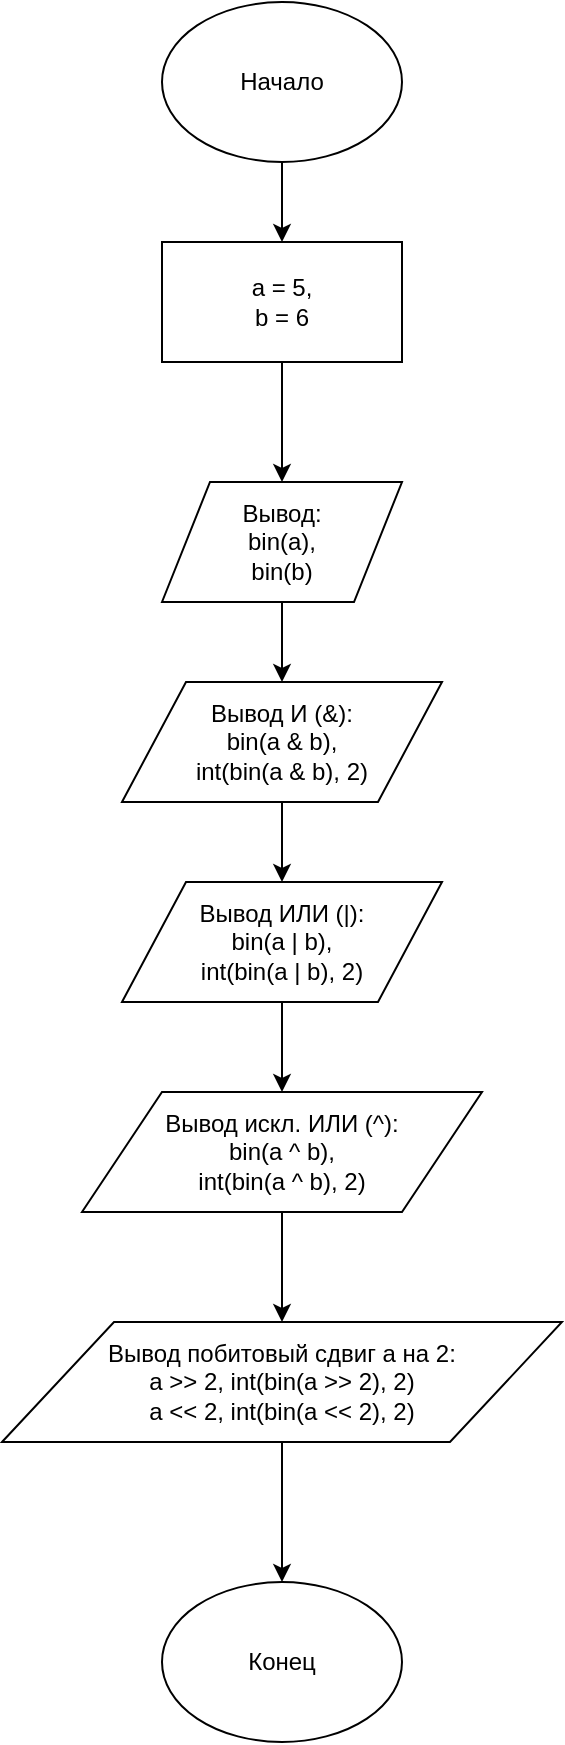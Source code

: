 <mxfile version="13.0.1" type="device" pages="8"><diagram id="LkwlVyoymEch0yejL7GA" name="1lesson1"><mxGraphModel dx="1092" dy="534" grid="1" gridSize="10" guides="1" tooltips="1" connect="1" arrows="1" fold="1" page="1" pageScale="1" pageWidth="827" pageHeight="1169" math="0" shadow="0"><root><mxCell id="0"/><mxCell id="1" parent="0"/><mxCell id="B1LAmFvScCqgx5Svdbm--15" style="edgeStyle=orthogonalEdgeStyle;rounded=0;orthogonalLoop=1;jettySize=auto;html=1;exitX=0.5;exitY=1;exitDx=0;exitDy=0;entryX=0.5;entryY=0;entryDx=0;entryDy=0;" parent="1" source="B1LAmFvScCqgx5Svdbm--1" target="B1LAmFvScCqgx5Svdbm--3" edge="1"><mxGeometry relative="1" as="geometry"/></mxCell><mxCell id="B1LAmFvScCqgx5Svdbm--1" value="Начало" style="ellipse;whiteSpace=wrap;html=1;" parent="1" vertex="1"><mxGeometry x="340" y="40" width="120" height="80" as="geometry"/></mxCell><mxCell id="B1LAmFvScCqgx5Svdbm--16" style="edgeStyle=orthogonalEdgeStyle;rounded=0;orthogonalLoop=1;jettySize=auto;html=1;exitX=0.5;exitY=1;exitDx=0;exitDy=0;" parent="1" source="B1LAmFvScCqgx5Svdbm--3" target="B1LAmFvScCqgx5Svdbm--4" edge="1"><mxGeometry relative="1" as="geometry"/></mxCell><mxCell id="B1LAmFvScCqgx5Svdbm--3" value="a = 5,&lt;br&gt;b = 6" style="rounded=0;whiteSpace=wrap;html=1;" parent="1" vertex="1"><mxGeometry x="340" y="160" width="120" height="60" as="geometry"/></mxCell><mxCell id="B1LAmFvScCqgx5Svdbm--10" style="edgeStyle=orthogonalEdgeStyle;rounded=0;orthogonalLoop=1;jettySize=auto;html=1;exitX=0.5;exitY=1;exitDx=0;exitDy=0;entryX=0.5;entryY=0;entryDx=0;entryDy=0;" parent="1" source="B1LAmFvScCqgx5Svdbm--4" target="B1LAmFvScCqgx5Svdbm--5" edge="1"><mxGeometry relative="1" as="geometry"/></mxCell><mxCell id="B1LAmFvScCqgx5Svdbm--4" value="Вывод:&lt;br&gt;bin(a),&lt;br&gt;bin(b)" style="shape=parallelogram;perimeter=parallelogramPerimeter;whiteSpace=wrap;html=1;" parent="1" vertex="1"><mxGeometry x="340" y="280" width="120" height="60" as="geometry"/></mxCell><mxCell id="B1LAmFvScCqgx5Svdbm--11" style="edgeStyle=orthogonalEdgeStyle;rounded=0;orthogonalLoop=1;jettySize=auto;html=1;exitX=0.5;exitY=1;exitDx=0;exitDy=0;entryX=0.5;entryY=0;entryDx=0;entryDy=0;" parent="1" source="B1LAmFvScCqgx5Svdbm--5" target="B1LAmFvScCqgx5Svdbm--6" edge="1"><mxGeometry relative="1" as="geometry"/></mxCell><mxCell id="B1LAmFvScCqgx5Svdbm--5" value="Вывод И (&amp;amp;):&lt;br&gt;bin(a &amp;amp; b),&lt;br&gt;int(bin(a &amp;amp; b), 2)" style="shape=parallelogram;perimeter=parallelogramPerimeter;whiteSpace=wrap;html=1;" parent="1" vertex="1"><mxGeometry x="320" y="380" width="160" height="60" as="geometry"/></mxCell><mxCell id="B1LAmFvScCqgx5Svdbm--12" style="edgeStyle=orthogonalEdgeStyle;rounded=0;orthogonalLoop=1;jettySize=auto;html=1;exitX=0.5;exitY=1;exitDx=0;exitDy=0;entryX=0.5;entryY=0;entryDx=0;entryDy=0;" parent="1" source="B1LAmFvScCqgx5Svdbm--6" target="B1LAmFvScCqgx5Svdbm--7" edge="1"><mxGeometry relative="1" as="geometry"/></mxCell><mxCell id="B1LAmFvScCqgx5Svdbm--6" value="Вывод ИЛИ (|):&lt;br&gt;bin(a | b),&lt;br&gt;int(bin(a | b), 2)" style="shape=parallelogram;perimeter=parallelogramPerimeter;whiteSpace=wrap;html=1;" parent="1" vertex="1"><mxGeometry x="320" y="480" width="160" height="60" as="geometry"/></mxCell><mxCell id="B1LAmFvScCqgx5Svdbm--13" style="edgeStyle=orthogonalEdgeStyle;rounded=0;orthogonalLoop=1;jettySize=auto;html=1;exitX=0.5;exitY=1;exitDx=0;exitDy=0;entryX=0.5;entryY=0;entryDx=0;entryDy=0;" parent="1" source="B1LAmFvScCqgx5Svdbm--7" target="B1LAmFvScCqgx5Svdbm--9" edge="1"><mxGeometry relative="1" as="geometry"/></mxCell><mxCell id="B1LAmFvScCqgx5Svdbm--7" value="Вывод искл. ИЛИ (^):&lt;br&gt;bin(a ^ b),&lt;br&gt;int(bin(a ^ b), 2)" style="shape=parallelogram;perimeter=parallelogramPerimeter;whiteSpace=wrap;html=1;" parent="1" vertex="1"><mxGeometry x="300" y="585" width="200" height="60" as="geometry"/></mxCell><mxCell id="B1LAmFvScCqgx5Svdbm--8" value="Конец" style="ellipse;whiteSpace=wrap;html=1;" parent="1" vertex="1"><mxGeometry x="340" y="830" width="120" height="80" as="geometry"/></mxCell><mxCell id="B1LAmFvScCqgx5Svdbm--14" style="edgeStyle=orthogonalEdgeStyle;rounded=0;orthogonalLoop=1;jettySize=auto;html=1;exitX=0.5;exitY=1;exitDx=0;exitDy=0;" parent="1" source="B1LAmFvScCqgx5Svdbm--9" target="B1LAmFvScCqgx5Svdbm--8" edge="1"><mxGeometry relative="1" as="geometry"/></mxCell><mxCell id="B1LAmFvScCqgx5Svdbm--9" value="Вывод побитовый сдвиг a на 2:&lt;br&gt;a &amp;gt;&amp;gt; 2, int(bin(a &amp;gt;&amp;gt; 2), 2)&lt;br&gt;a &amp;lt;&amp;lt; 2, int(bin(a &amp;lt;&amp;lt; 2), 2)" style="shape=parallelogram;perimeter=parallelogramPerimeter;whiteSpace=wrap;html=1;" parent="1" vertex="1"><mxGeometry x="260" y="700" width="280" height="60" as="geometry"/></mxCell></root></mxGraphModel></diagram><diagram id="w1dV4RzHg62NYhmEmy7v" name="2lesson1"><mxGraphModel dx="2674" dy="917" grid="1" gridSize="10" guides="1" tooltips="1" connect="1" arrows="1" fold="1" page="1" pageScale="1" pageWidth="827" pageHeight="1169" math="0" shadow="0"><root><mxCell id="u_k2-jEqNZYJOHoiY_IO-0"/><mxCell id="u_k2-jEqNZYJOHoiY_IO-1" parent="u_k2-jEqNZYJOHoiY_IO-0"/><mxCell id="u_k2-jEqNZYJOHoiY_IO-9" style="edgeStyle=orthogonalEdgeStyle;rounded=0;orthogonalLoop=1;jettySize=auto;html=1;exitX=0.5;exitY=1;exitDx=0;exitDy=0;entryX=0.5;entryY=0;entryDx=0;entryDy=0;" parent="u_k2-jEqNZYJOHoiY_IO-1" source="u_k2-jEqNZYJOHoiY_IO-2" target="u_k2-jEqNZYJOHoiY_IO-3" edge="1"><mxGeometry relative="1" as="geometry"/></mxCell><mxCell id="u_k2-jEqNZYJOHoiY_IO-2" value="Начало" style="ellipse;whiteSpace=wrap;html=1;" parent="u_k2-jEqNZYJOHoiY_IO-1" vertex="1"><mxGeometry x="470" y="20" width="120" height="80" as="geometry"/></mxCell><mxCell id="u_k2-jEqNZYJOHoiY_IO-10" style="edgeStyle=orthogonalEdgeStyle;rounded=0;orthogonalLoop=1;jettySize=auto;html=1;exitX=0.5;exitY=1;exitDx=0;exitDy=0;entryX=0.5;entryY=0;entryDx=0;entryDy=0;" parent="u_k2-jEqNZYJOHoiY_IO-1" source="u_k2-jEqNZYJOHoiY_IO-3" target="u_k2-jEqNZYJOHoiY_IO-6" edge="1"><mxGeometry relative="1" as="geometry"/></mxCell><mxCell id="u_k2-jEqNZYJOHoiY_IO-3" value="Вывод:&lt;br&gt;Введите координаты точек в формате:&lt;br&gt;&quot;X1, Y1, X2, Y2&quot;" style="shape=parallelogram;perimeter=parallelogramPerimeter;whiteSpace=wrap;html=1;" parent="u_k2-jEqNZYJOHoiY_IO-1" vertex="1"><mxGeometry x="387.5" y="150" width="285" height="60" as="geometry"/></mxCell><mxCell id="u_k2-jEqNZYJOHoiY_IO-11" style="edgeStyle=orthogonalEdgeStyle;rounded=0;orthogonalLoop=1;jettySize=auto;html=1;exitX=0.5;exitY=1;exitDx=0;exitDy=0;entryX=0.5;entryY=0;entryDx=0;entryDy=0;" parent="u_k2-jEqNZYJOHoiY_IO-1" source="u_k2-jEqNZYJOHoiY_IO-6" target="u_k2-jEqNZYJOHoiY_IO-7" edge="1"><mxGeometry relative="1" as="geometry"/></mxCell><mxCell id="u_k2-jEqNZYJOHoiY_IO-6" value="Ввод:&lt;br&gt;X1, Y1, X2, Y2" style="shape=parallelogram;perimeter=parallelogramPerimeter;whiteSpace=wrap;html=1;" parent="u_k2-jEqNZYJOHoiY_IO-1" vertex="1"><mxGeometry x="470" y="240" width="120" height="60" as="geometry"/></mxCell><mxCell id="u_k2-jEqNZYJOHoiY_IO-12" style="edgeStyle=orthogonalEdgeStyle;rounded=0;orthogonalLoop=1;jettySize=auto;html=1;exitX=0;exitY=0.5;exitDx=0;exitDy=0;entryX=0.5;entryY=0;entryDx=0;entryDy=0;" parent="u_k2-jEqNZYJOHoiY_IO-1" source="u_k2-jEqNZYJOHoiY_IO-7" target="u_k2-jEqNZYJOHoiY_IO-24" edge="1"><mxGeometry relative="1" as="geometry"><mxPoint x="225" y="570" as="targetPoint"/><Array as="points"><mxPoint x="370" y="400"/></Array></mxGeometry></mxCell><mxCell id="u_k2-jEqNZYJOHoiY_IO-14" value="Нет" style="edgeLabel;html=1;align=center;verticalAlign=middle;resizable=0;points=[];" parent="u_k2-jEqNZYJOHoiY_IO-12" vertex="1" connectable="0"><mxGeometry x="-0.6" y="1" relative="1" as="geometry"><mxPoint x="-18.5" y="-11" as="offset"/></mxGeometry></mxCell><mxCell id="u_k2-jEqNZYJOHoiY_IO-19" style="edgeStyle=orthogonalEdgeStyle;rounded=0;orthogonalLoop=1;jettySize=auto;html=1;entryX=0.556;entryY=0.013;entryDx=0;entryDy=0;entryPerimeter=0;" parent="u_k2-jEqNZYJOHoiY_IO-1" source="u_k2-jEqNZYJOHoiY_IO-7" target="u_k2-jEqNZYJOHoiY_IO-16" edge="1"><mxGeometry relative="1" as="geometry"><mxPoint x="570" y="580" as="targetPoint"/></mxGeometry></mxCell><mxCell id="u_k2-jEqNZYJOHoiY_IO-20" value="Да" style="edgeLabel;html=1;align=center;verticalAlign=middle;resizable=0;points=[];" parent="u_k2-jEqNZYJOHoiY_IO-19" vertex="1" connectable="0"><mxGeometry x="-0.613" y="3" relative="1" as="geometry"><mxPoint x="1.67" y="-7" as="offset"/></mxGeometry></mxCell><mxCell id="u_k2-jEqNZYJOHoiY_IO-7" value="X1 == X2&lt;br&gt;и&lt;br&gt;Y1==Y2" style="rhombus;whiteSpace=wrap;html=1;" parent="u_k2-jEqNZYJOHoiY_IO-1" vertex="1"><mxGeometry x="478.75" y="350" width="102.5" height="100" as="geometry"/></mxCell><mxCell id="u_k2-jEqNZYJOHoiY_IO-41" style="edgeStyle=orthogonalEdgeStyle;rounded=0;orthogonalLoop=1;jettySize=auto;html=1;entryX=0.5;entryY=0;entryDx=0;entryDy=0;" parent="u_k2-jEqNZYJOHoiY_IO-1" source="u_k2-jEqNZYJOHoiY_IO-8" target="u_k2-jEqNZYJOHoiY_IO-23" edge="1"><mxGeometry relative="1" as="geometry"/></mxCell><mxCell id="u_k2-jEqNZYJOHoiY_IO-8" value="k = Y2-Y1/(X2-X1),&lt;br&gt;b = (X1Y2-X2Y1)/(X1-X2)" style="rounded=0;whiteSpace=wrap;html=1;" parent="u_k2-jEqNZYJOHoiY_IO-1" vertex="1"><mxGeometry x="180" y="540" width="155" height="55" as="geometry"/></mxCell><mxCell id="u_k2-jEqNZYJOHoiY_IO-54" style="edgeStyle=orthogonalEdgeStyle;rounded=0;orthogonalLoop=1;jettySize=auto;html=1;" parent="u_k2-jEqNZYJOHoiY_IO-1" source="u_k2-jEqNZYJOHoiY_IO-15" edge="1" target="u_k2-jEqNZYJOHoiY_IO-18"><mxGeometry relative="1" as="geometry"><mxPoint x="390" y="1050" as="targetPoint"/></mxGeometry></mxCell><mxCell id="u_k2-jEqNZYJOHoiY_IO-15" value="Вывод:&lt;br&gt;y = kx + b" style="shape=parallelogram;perimeter=parallelogramPerimeter;whiteSpace=wrap;html=1;" parent="u_k2-jEqNZYJOHoiY_IO-1" vertex="1"><mxGeometry x="330" y="755" width="120" height="60" as="geometry"/></mxCell><mxCell id="u_k2-jEqNZYJOHoiY_IO-16" value="Вывод:&lt;br&gt;Неверный ввод.&lt;br&gt;Точки должны быть разными" style="shape=parallelogram;perimeter=parallelogramPerimeter;whiteSpace=wrap;html=1;" parent="u_k2-jEqNZYJOHoiY_IO-1" vertex="1"><mxGeometry x="640" y="460" width="160" height="80" as="geometry"/></mxCell><mxCell id="u_k2-jEqNZYJOHoiY_IO-18" value="Конец" style="ellipse;whiteSpace=wrap;html=1;" parent="u_k2-jEqNZYJOHoiY_IO-1" vertex="1"><mxGeometry x="330" y="1330" width="120" height="80" as="geometry"/></mxCell><mxCell id="u_k2-jEqNZYJOHoiY_IO-33" style="edgeStyle=orthogonalEdgeStyle;rounded=0;orthogonalLoop=1;jettySize=auto;html=1;exitX=0;exitY=0.5;exitDx=0;exitDy=0;" parent="u_k2-jEqNZYJOHoiY_IO-1" source="u_k2-jEqNZYJOHoiY_IO-23" target="F--W6N4_Ar8Xq3rWeIfr-0" edge="1"><mxGeometry relative="1" as="geometry"><mxPoint x="110" y="760" as="targetPoint"/><Array as="points"><mxPoint x="110" y="700"/></Array></mxGeometry></mxCell><mxCell id="u_k2-jEqNZYJOHoiY_IO-34" value="Нет" style="edgeLabel;html=1;align=center;verticalAlign=middle;resizable=0;points=[];" parent="u_k2-jEqNZYJOHoiY_IO-33" vertex="1" connectable="0"><mxGeometry x="-0.725" relative="1" as="geometry"><mxPoint x="2.5" y="-15" as="offset"/></mxGeometry></mxCell><mxCell id="u_k2-jEqNZYJOHoiY_IO-37" style="edgeStyle=orthogonalEdgeStyle;rounded=0;orthogonalLoop=1;jettySize=auto;html=1;exitX=1;exitY=0.5;exitDx=0;exitDy=0;" parent="u_k2-jEqNZYJOHoiY_IO-1" source="u_k2-jEqNZYJOHoiY_IO-23" target="u_k2-jEqNZYJOHoiY_IO-15" edge="1"><mxGeometry relative="1" as="geometry"><mxPoint x="327" y="780" as="targetPoint"/></mxGeometry></mxCell><mxCell id="u_k2-jEqNZYJOHoiY_IO-38" value="Да" style="edgeLabel;html=1;align=center;verticalAlign=middle;resizable=0;points=[];" parent="u_k2-jEqNZYJOHoiY_IO-37" vertex="1" connectable="0"><mxGeometry x="-0.744" y="2" relative="1" as="geometry"><mxPoint x="5" y="-13" as="offset"/></mxGeometry></mxCell><mxCell id="u_k2-jEqNZYJOHoiY_IO-23" value="&lt;span&gt;k != 0&lt;br&gt;и&lt;br&gt;b &amp;gt; 0&lt;br&gt;&lt;/span&gt;" style="rhombus;whiteSpace=wrap;html=1;" parent="u_k2-jEqNZYJOHoiY_IO-1" vertex="1"><mxGeometry x="217.5" y="660" width="80" height="80" as="geometry"/></mxCell><mxCell id="u_k2-jEqNZYJOHoiY_IO-28" style="edgeStyle=orthogonalEdgeStyle;rounded=0;orthogonalLoop=1;jettySize=auto;html=1;exitX=1;exitY=0.5;exitDx=0;exitDy=0;entryX=0.5;entryY=0;entryDx=0;entryDy=0;" parent="u_k2-jEqNZYJOHoiY_IO-1" source="u_k2-jEqNZYJOHoiY_IO-24" target="u_k2-jEqNZYJOHoiY_IO-27" edge="1"><mxGeometry relative="1" as="geometry"/></mxCell><mxCell id="u_k2-jEqNZYJOHoiY_IO-29" value="Да" style="edgeLabel;html=1;align=center;verticalAlign=middle;resizable=0;points=[];" parent="u_k2-jEqNZYJOHoiY_IO-28" vertex="1" connectable="0"><mxGeometry x="-0.2" y="2" relative="1" as="geometry"><mxPoint x="-26" y="-8" as="offset"/></mxGeometry></mxCell><mxCell id="u_k2-jEqNZYJOHoiY_IO-31" style="edgeStyle=orthogonalEdgeStyle;rounded=0;orthogonalLoop=1;jettySize=auto;html=1;entryX=0.5;entryY=0;entryDx=0;entryDy=0;" parent="u_k2-jEqNZYJOHoiY_IO-1" source="u_k2-jEqNZYJOHoiY_IO-24" target="u_k2-jEqNZYJOHoiY_IO-8" edge="1"><mxGeometry relative="1" as="geometry"><mxPoint x="260" y="550" as="targetPoint"/><Array as="points"><mxPoint x="257" y="500"/></Array></mxGeometry></mxCell><mxCell id="u_k2-jEqNZYJOHoiY_IO-32" value="Нет" style="edgeLabel;html=1;align=center;verticalAlign=middle;resizable=0;points=[];" parent="u_k2-jEqNZYJOHoiY_IO-31" vertex="1" connectable="0"><mxGeometry x="-0.259" y="1" relative="1" as="geometry"><mxPoint x="10" y="-11" as="offset"/></mxGeometry></mxCell><mxCell id="u_k2-jEqNZYJOHoiY_IO-24" value="&lt;span&gt;X1 == X2&lt;/span&gt;" style="rhombus;whiteSpace=wrap;html=1;" parent="u_k2-jEqNZYJOHoiY_IO-1" vertex="1"><mxGeometry x="330" y="460" width="80" height="80" as="geometry"/></mxCell><mxCell id="F--W6N4_Ar8Xq3rWeIfr-29" style="edgeStyle=orthogonalEdgeStyle;rounded=0;orthogonalLoop=1;jettySize=auto;html=1;" edge="1" parent="u_k2-jEqNZYJOHoiY_IO-1" source="u_k2-jEqNZYJOHoiY_IO-25" target="u_k2-jEqNZYJOHoiY_IO-18"><mxGeometry relative="1" as="geometry"><Array as="points"><mxPoint x="1037" y="1260"/><mxPoint x="390" y="1260"/></Array></mxGeometry></mxCell><mxCell id="u_k2-jEqNZYJOHoiY_IO-25" value="Вывод:&lt;br&gt;Прямая параллельна оси OY.&lt;br&gt;Уравнение:&amp;nbsp; kx + b = 0" style="shape=parallelogram;perimeter=parallelogramPerimeter;whiteSpace=wrap;html=1;" parent="u_k2-jEqNZYJOHoiY_IO-1" vertex="1"><mxGeometry x="930" y="745" width="214.5" height="70" as="geometry"/></mxCell><mxCell id="u_k2-jEqNZYJOHoiY_IO-40" style="edgeStyle=orthogonalEdgeStyle;rounded=0;orthogonalLoop=1;jettySize=auto;html=1;exitX=1;exitY=0.5;exitDx=0;exitDy=0;" parent="u_k2-jEqNZYJOHoiY_IO-1" source="u_k2-jEqNZYJOHoiY_IO-27" target="F--W6N4_Ar8Xq3rWeIfr-7" edge="1"><mxGeometry relative="1" as="geometry"><mxPoint x="720" y="650" as="targetPoint"/></mxGeometry></mxCell><mxCell id="u_k2-jEqNZYJOHoiY_IO-27" value="k = Y1-Y2&lt;br&gt;b = X1Y2-X2Y1&amp;nbsp;" style="rounded=0;whiteSpace=wrap;html=1;" parent="u_k2-jEqNZYJOHoiY_IO-1" vertex="1"><mxGeometry x="460" y="554" width="110" height="56" as="geometry"/></mxCell><mxCell id="F--W6N4_Ar8Xq3rWeIfr-26" style="edgeStyle=orthogonalEdgeStyle;rounded=0;orthogonalLoop=1;jettySize=auto;html=1;entryX=0.5;entryY=0;entryDx=0;entryDy=0;" edge="1" parent="u_k2-jEqNZYJOHoiY_IO-1" source="u_k2-jEqNZYJOHoiY_IO-35" target="u_k2-jEqNZYJOHoiY_IO-18"><mxGeometry relative="1" as="geometry"><Array as="points"><mxPoint x="111" y="1260"/><mxPoint x="390" y="1260"/></Array></mxGeometry></mxCell><mxCell id="u_k2-jEqNZYJOHoiY_IO-35" value="Вывод:&lt;br&gt;Прямая является осью OX.&lt;br&gt;Уравнение:&amp;nbsp;y = 0" style="shape=parallelogram;perimeter=parallelogramPerimeter;whiteSpace=wrap;html=1;" parent="u_k2-jEqNZYJOHoiY_IO-1" vertex="1"><mxGeometry x="15.5" y="1070" width="190" height="70" as="geometry"/></mxCell><mxCell id="u_k2-jEqNZYJOHoiY_IO-47" style="edgeStyle=orthogonalEdgeStyle;rounded=0;orthogonalLoop=1;jettySize=auto;html=1;exitX=1;exitY=0.5;exitDx=0;exitDy=0;" parent="u_k2-jEqNZYJOHoiY_IO-1" source="u_k2-jEqNZYJOHoiY_IO-46" target="F--W6N4_Ar8Xq3rWeIfr-19" edge="1"><mxGeometry relative="1" as="geometry"><mxPoint x="-55" y="930" as="targetPoint"/></mxGeometry></mxCell><mxCell id="u_k2-jEqNZYJOHoiY_IO-48" value="Да" style="edgeLabel;html=1;align=center;verticalAlign=middle;resizable=0;points=[];" parent="u_k2-jEqNZYJOHoiY_IO-47" vertex="1" connectable="0"><mxGeometry x="-0.41" y="-1" relative="1" as="geometry"><mxPoint x="-8.33" y="-11" as="offset"/></mxGeometry></mxCell><mxCell id="u_k2-jEqNZYJOHoiY_IO-50" style="edgeStyle=orthogonalEdgeStyle;rounded=0;orthogonalLoop=1;jettySize=auto;html=1;exitX=0;exitY=0.5;exitDx=0;exitDy=0;entryX=0.547;entryY=-0.006;entryDx=0;entryDy=0;entryPerimeter=0;" parent="u_k2-jEqNZYJOHoiY_IO-1" source="u_k2-jEqNZYJOHoiY_IO-46" target="u_k2-jEqNZYJOHoiY_IO-49" edge="1"><mxGeometry relative="1" as="geometry"><mxPoint x="-220" y="900" as="targetPoint"/></mxGeometry></mxCell><mxCell id="u_k2-jEqNZYJOHoiY_IO-51" value="Нет" style="edgeLabel;html=1;align=center;verticalAlign=middle;resizable=0;points=[];" parent="u_k2-jEqNZYJOHoiY_IO-50" vertex="1" connectable="0"><mxGeometry x="-0.356" y="1" relative="1" as="geometry"><mxPoint x="10.34" y="-11.03" as="offset"/></mxGeometry></mxCell><mxCell id="u_k2-jEqNZYJOHoiY_IO-46" value="k == 0" style="rhombus;whiteSpace=wrap;html=1;" parent="u_k2-jEqNZYJOHoiY_IO-1" vertex="1"><mxGeometry x="-202.5" y="850" width="80" height="80" as="geometry"/></mxCell><mxCell id="F--W6N4_Ar8Xq3rWeIfr-24" style="edgeStyle=orthogonalEdgeStyle;rounded=0;orthogonalLoop=1;jettySize=auto;html=1;" edge="1" parent="u_k2-jEqNZYJOHoiY_IO-1" source="u_k2-jEqNZYJOHoiY_IO-49" target="u_k2-jEqNZYJOHoiY_IO-18"><mxGeometry relative="1" as="geometry"><Array as="points"><mxPoint x="-280" y="1260"/><mxPoint x="390" y="1260"/></Array></mxGeometry></mxCell><mxCell id="u_k2-jEqNZYJOHoiY_IO-49" value="Вывод:&lt;br&gt;b = 0. Уравнение:&lt;br&gt;y = kx" style="shape=parallelogram;perimeter=parallelogramPerimeter;whiteSpace=wrap;html=1;" parent="u_k2-jEqNZYJOHoiY_IO-1" vertex="1"><mxGeometry x="-360" y="950" width="160" height="70" as="geometry"/></mxCell><mxCell id="F--W6N4_Ar8Xq3rWeIfr-2" style="edgeStyle=orthogonalEdgeStyle;rounded=0;orthogonalLoop=1;jettySize=auto;html=1;" edge="1" parent="u_k2-jEqNZYJOHoiY_IO-1" source="F--W6N4_Ar8Xq3rWeIfr-0" target="F--W6N4_Ar8Xq3rWeIfr-1"><mxGeometry relative="1" as="geometry"/></mxCell><mxCell id="F--W6N4_Ar8Xq3rWeIfr-3" value="Да" style="edgeLabel;html=1;align=center;verticalAlign=middle;resizable=0;points=[];" vertex="1" connectable="0" parent="F--W6N4_Ar8Xq3rWeIfr-2"><mxGeometry x="-0.28" y="-2" relative="1" as="geometry"><mxPoint x="-16.5" y="-12" as="offset"/></mxGeometry></mxCell><mxCell id="F--W6N4_Ar8Xq3rWeIfr-4" style="edgeStyle=orthogonalEdgeStyle;rounded=0;orthogonalLoop=1;jettySize=auto;html=1;" edge="1" parent="u_k2-jEqNZYJOHoiY_IO-1" source="F--W6N4_Ar8Xq3rWeIfr-0" target="u_k2-jEqNZYJOHoiY_IO-46"><mxGeometry relative="1" as="geometry"/></mxCell><mxCell id="F--W6N4_Ar8Xq3rWeIfr-5" value="Нет" style="edgeLabel;html=1;align=center;verticalAlign=middle;resizable=0;points=[];" vertex="1" connectable="0" parent="F--W6N4_Ar8Xq3rWeIfr-4"><mxGeometry x="-0.71" relative="1" as="geometry"><mxPoint x="-24.5" y="-10" as="offset"/></mxGeometry></mxCell><mxCell id="F--W6N4_Ar8Xq3rWeIfr-0" value="&lt;span&gt;k != 0&lt;/span&gt;&lt;br&gt;&lt;span&gt;и&lt;/span&gt;&lt;br&gt;&lt;span&gt;b &amp;lt; 0&lt;/span&gt;" style="rhombus;whiteSpace=wrap;html=1;" vertex="1" parent="u_k2-jEqNZYJOHoiY_IO-1"><mxGeometry x="70.5" y="740" width="80" height="80" as="geometry"/></mxCell><mxCell id="F--W6N4_Ar8Xq3rWeIfr-30" style="edgeStyle=orthogonalEdgeStyle;rounded=0;orthogonalLoop=1;jettySize=auto;html=1;" edge="1" parent="u_k2-jEqNZYJOHoiY_IO-1" source="F--W6N4_Ar8Xq3rWeIfr-1"><mxGeometry relative="1" as="geometry"><mxPoint x="390" y="1330" as="targetPoint"/><Array as="points"><mxPoint x="238" y="1260"/><mxPoint x="390" y="1260"/></Array></mxGeometry></mxCell><mxCell id="F--W6N4_Ar8Xq3rWeIfr-1" value="Вывод:&lt;br&gt;y = kx - |b|" style="shape=parallelogram;perimeter=parallelogramPerimeter;whiteSpace=wrap;html=1;" vertex="1" parent="u_k2-jEqNZYJOHoiY_IO-1"><mxGeometry x="177.5" y="850" width="120" height="60" as="geometry"/></mxCell><mxCell id="F--W6N4_Ar8Xq3rWeIfr-28" style="edgeStyle=orthogonalEdgeStyle;rounded=0;orthogonalLoop=1;jettySize=auto;html=1;entryX=0.5;entryY=0;entryDx=0;entryDy=0;" edge="1" parent="u_k2-jEqNZYJOHoiY_IO-1" source="F--W6N4_Ar8Xq3rWeIfr-6" target="u_k2-jEqNZYJOHoiY_IO-18"><mxGeometry relative="1" as="geometry"><Array as="points"><mxPoint x="824" y="1260"/><mxPoint x="390" y="1260"/></Array></mxGeometry></mxCell><mxCell id="F--W6N4_Ar8Xq3rWeIfr-6" value="Вывод:&lt;br&gt;Прямая параллельна оси OY.&lt;br&gt;Уравнение:&amp;nbsp; kx - |b| = 0" style="shape=parallelogram;perimeter=parallelogramPerimeter;whiteSpace=wrap;html=1;" vertex="1" parent="u_k2-jEqNZYJOHoiY_IO-1"><mxGeometry x="717" y="880" width="214.5" height="70" as="geometry"/></mxCell><mxCell id="F--W6N4_Ar8Xq3rWeIfr-8" style="edgeStyle=orthogonalEdgeStyle;rounded=0;orthogonalLoop=1;jettySize=auto;html=1;entryX=0.5;entryY=0;entryDx=0;entryDy=0;" edge="1" parent="u_k2-jEqNZYJOHoiY_IO-1" source="F--W6N4_Ar8Xq3rWeIfr-7" target="u_k2-jEqNZYJOHoiY_IO-25"><mxGeometry relative="1" as="geometry"/></mxCell><mxCell id="F--W6N4_Ar8Xq3rWeIfr-9" value="Да" style="edgeLabel;html=1;align=center;verticalAlign=middle;resizable=0;points=[];" vertex="1" connectable="0" parent="F--W6N4_Ar8Xq3rWeIfr-8"><mxGeometry x="-0.553" y="2" relative="1" as="geometry"><mxPoint x="17" y="-8" as="offset"/></mxGeometry></mxCell><mxCell id="F--W6N4_Ar8Xq3rWeIfr-10" style="edgeStyle=orthogonalEdgeStyle;rounded=0;orthogonalLoop=1;jettySize=auto;html=1;" edge="1" parent="u_k2-jEqNZYJOHoiY_IO-1" source="F--W6N4_Ar8Xq3rWeIfr-7" target="F--W6N4_Ar8Xq3rWeIfr-12"><mxGeometry relative="1" as="geometry"><mxPoint x="677" y="720" as="targetPoint"/></mxGeometry></mxCell><mxCell id="F--W6N4_Ar8Xq3rWeIfr-11" value="Нет" style="edgeLabel;html=1;align=center;verticalAlign=middle;resizable=0;points=[];" vertex="1" connectable="0" parent="F--W6N4_Ar8Xq3rWeIfr-10"><mxGeometry x="-0.556" y="-3" relative="1" as="geometry"><mxPoint y="-7" as="offset"/></mxGeometry></mxCell><mxCell id="F--W6N4_Ar8Xq3rWeIfr-7" value="b &amp;gt; 0" style="rhombus;whiteSpace=wrap;html=1;" vertex="1" parent="u_k2-jEqNZYJOHoiY_IO-1"><mxGeometry x="830" y="630" width="80" height="80" as="geometry"/></mxCell><mxCell id="F--W6N4_Ar8Xq3rWeIfr-13" style="edgeStyle=orthogonalEdgeStyle;rounded=0;orthogonalLoop=1;jettySize=auto;html=1;entryX=0.5;entryY=0;entryDx=0;entryDy=0;" edge="1" parent="u_k2-jEqNZYJOHoiY_IO-1" source="F--W6N4_Ar8Xq3rWeIfr-12" target="F--W6N4_Ar8Xq3rWeIfr-6"><mxGeometry relative="1" as="geometry"><Array as="points"><mxPoint x="824" y="775"/></Array></mxGeometry></mxCell><mxCell id="F--W6N4_Ar8Xq3rWeIfr-14" value="Да" style="edgeLabel;html=1;align=center;verticalAlign=middle;resizable=0;points=[];" vertex="1" connectable="0" parent="F--W6N4_Ar8Xq3rWeIfr-13"><mxGeometry x="-0.288" y="4" relative="1" as="geometry"><mxPoint x="-22.29" y="-11" as="offset"/></mxGeometry></mxCell><mxCell id="F--W6N4_Ar8Xq3rWeIfr-16" style="edgeStyle=orthogonalEdgeStyle;rounded=0;orthogonalLoop=1;jettySize=auto;html=1;entryX=0.5;entryY=0;entryDx=0;entryDy=0;" edge="1" parent="u_k2-jEqNZYJOHoiY_IO-1" source="F--W6N4_Ar8Xq3rWeIfr-12" target="F--W6N4_Ar8Xq3rWeIfr-15"><mxGeometry relative="1" as="geometry"><Array as="points"><mxPoint x="547" y="775"/></Array></mxGeometry></mxCell><mxCell id="F--W6N4_Ar8Xq3rWeIfr-17" value="Нет" style="edgeLabel;html=1;align=center;verticalAlign=middle;resizable=0;points=[];" vertex="1" connectable="0" parent="F--W6N4_Ar8Xq3rWeIfr-16"><mxGeometry x="-0.725" y="1" relative="1" as="geometry"><mxPoint x="-10.33" y="-16" as="offset"/></mxGeometry></mxCell><mxCell id="F--W6N4_Ar8Xq3rWeIfr-12" value="b &amp;lt; 0" style="rhombus;whiteSpace=wrap;html=1;" vertex="1" parent="u_k2-jEqNZYJOHoiY_IO-1"><mxGeometry x="637.0" y="735" width="80" height="80" as="geometry"/></mxCell><mxCell id="F--W6N4_Ar8Xq3rWeIfr-27" style="edgeStyle=orthogonalEdgeStyle;rounded=0;orthogonalLoop=1;jettySize=auto;html=1;" edge="1" parent="u_k2-jEqNZYJOHoiY_IO-1" source="F--W6N4_Ar8Xq3rWeIfr-15"><mxGeometry relative="1" as="geometry"><mxPoint x="390" y="1330" as="targetPoint"/><Array as="points"><mxPoint x="547" y="1260"/><mxPoint x="390" y="1260"/></Array></mxGeometry></mxCell><mxCell id="F--W6N4_Ar8Xq3rWeIfr-15" value="Вывод:&lt;br&gt;Прямая является осью OY.&lt;br&gt;Уравнение:&amp;nbsp; x= 0" style="shape=parallelogram;perimeter=parallelogramPerimeter;whiteSpace=wrap;html=1;" vertex="1" parent="u_k2-jEqNZYJOHoiY_IO-1"><mxGeometry x="440" y="880" width="214.5" height="70" as="geometry"/></mxCell><mxCell id="F--W6N4_Ar8Xq3rWeIfr-25" style="edgeStyle=orthogonalEdgeStyle;rounded=0;orthogonalLoop=1;jettySize=auto;html=1;" edge="1" parent="u_k2-jEqNZYJOHoiY_IO-1" source="F--W6N4_Ar8Xq3rWeIfr-18" target="u_k2-jEqNZYJOHoiY_IO-18"><mxGeometry relative="1" as="geometry"><Array as="points"><mxPoint x="-107" y="1260"/><mxPoint x="390" y="1260"/></Array></mxGeometry></mxCell><mxCell id="F--W6N4_Ar8Xq3rWeIfr-18" value="Вывод:&lt;br&gt;Прямая параллельна &lt;br&gt;оси OX.&lt;br&gt;Уравнение:&amp;nbsp;y = b" style="shape=parallelogram;perimeter=parallelogramPerimeter;whiteSpace=wrap;html=1;" vertex="1" parent="u_k2-jEqNZYJOHoiY_IO-1"><mxGeometry x="-202.5" y="1070" width="190" height="70" as="geometry"/></mxCell><mxCell id="F--W6N4_Ar8Xq3rWeIfr-20" style="edgeStyle=orthogonalEdgeStyle;rounded=0;orthogonalLoop=1;jettySize=auto;html=1;" edge="1" parent="u_k2-jEqNZYJOHoiY_IO-1" source="F--W6N4_Ar8Xq3rWeIfr-19" target="u_k2-jEqNZYJOHoiY_IO-35"><mxGeometry relative="1" as="geometry"><Array as="points"><mxPoint x="10" y="980"/><mxPoint x="111" y="980"/></Array></mxGeometry></mxCell><mxCell id="F--W6N4_Ar8Xq3rWeIfr-21" value="Да" style="edgeLabel;html=1;align=center;verticalAlign=middle;resizable=0;points=[];" vertex="1" connectable="0" parent="F--W6N4_Ar8Xq3rWeIfr-20"><mxGeometry x="0.032" relative="1" as="geometry"><mxPoint x="-9.17" y="-10" as="offset"/></mxGeometry></mxCell><mxCell id="F--W6N4_Ar8Xq3rWeIfr-22" style="edgeStyle=orthogonalEdgeStyle;rounded=0;orthogonalLoop=1;jettySize=auto;html=1;" edge="1" parent="u_k2-jEqNZYJOHoiY_IO-1" source="F--W6N4_Ar8Xq3rWeIfr-19" target="F--W6N4_Ar8Xq3rWeIfr-18"><mxGeometry relative="1" as="geometry"><Array as="points"><mxPoint x="10" y="980"/><mxPoint x="-107" y="980"/></Array></mxGeometry></mxCell><mxCell id="F--W6N4_Ar8Xq3rWeIfr-23" value="Нет" style="edgeLabel;html=1;align=center;verticalAlign=middle;resizable=0;points=[];" vertex="1" connectable="0" parent="F--W6N4_Ar8Xq3rWeIfr-22"><mxGeometry x="-0.008" relative="1" as="geometry"><mxPoint x="12.5" y="-10" as="offset"/></mxGeometry></mxCell><mxCell id="F--W6N4_Ar8Xq3rWeIfr-19" value="b == 0" style="rhombus;whiteSpace=wrap;html=1;" vertex="1" parent="u_k2-jEqNZYJOHoiY_IO-1"><mxGeometry x="-30" y="940" width="80" height="80" as="geometry"/></mxCell></root></mxGraphModel></diagram><diagram id="CEd1Hap9pekHKzw7W3_A" name="3lesson1"><mxGraphModel dx="1304" dy="647" grid="1" gridSize="10" guides="1" tooltips="1" connect="1" arrows="1" fold="1" page="1" pageScale="1" pageWidth="827" pageHeight="1169" math="0" shadow="0"><root><mxCell id="V3E2v5biubyGnJ3EU3br-0"/><mxCell id="V3E2v5biubyGnJ3EU3br-1" parent="V3E2v5biubyGnJ3EU3br-0"/><mxCell id="V3E2v5biubyGnJ3EU3br-22" style="edgeStyle=orthogonalEdgeStyle;rounded=0;orthogonalLoop=1;jettySize=auto;html=1;entryX=0.5;entryY=0;entryDx=0;entryDy=0;" edge="1" parent="V3E2v5biubyGnJ3EU3br-1" source="V3E2v5biubyGnJ3EU3br-2" target="V3E2v5biubyGnJ3EU3br-21"><mxGeometry relative="1" as="geometry"/></mxCell><mxCell id="V3E2v5biubyGnJ3EU3br-2" value="Начало" style="ellipse;whiteSpace=wrap;html=1;" vertex="1" parent="V3E2v5biubyGnJ3EU3br-1"><mxGeometry x="339" y="10" width="120" height="80" as="geometry"/></mxCell><mxCell id="V3E2v5biubyGnJ3EU3br-36" style="edgeStyle=orthogonalEdgeStyle;rounded=0;orthogonalLoop=1;jettySize=auto;html=1;entryX=0.5;entryY=0;entryDx=0;entryDy=0;" edge="1" parent="V3E2v5biubyGnJ3EU3br-1" source="V3E2v5biubyGnJ3EU3br-3" target="V3E2v5biubyGnJ3EU3br-4"><mxGeometry relative="1" as="geometry"/></mxCell><mxCell id="V3E2v5biubyGnJ3EU3br-3" value="Вывод:&lt;br&gt;Введите границы&lt;br&gt;диапазона (число или &lt;br&gt;букву латинского &lt;br&gt;алфавита)" style="shape=parallelogram;perimeter=parallelogramPerimeter;whiteSpace=wrap;html=1;" vertex="1" parent="V3E2v5biubyGnJ3EU3br-1"><mxGeometry x="299" y="210" width="200" height="80" as="geometry"/></mxCell><mxCell id="V3E2v5biubyGnJ3EU3br-25" style="edgeStyle=orthogonalEdgeStyle;rounded=0;orthogonalLoop=1;jettySize=auto;html=1;" edge="1" parent="V3E2v5biubyGnJ3EU3br-1" source="V3E2v5biubyGnJ3EU3br-4" target="V3E2v5biubyGnJ3EU3br-38"><mxGeometry relative="1" as="geometry"><mxPoint x="399" y="430" as="targetPoint"/></mxGeometry></mxCell><mxCell id="V3E2v5biubyGnJ3EU3br-4" value="Ввод:&lt;br&gt;a = input()&lt;br&gt;b = input()" style="shape=parallelogram;perimeter=parallelogramPerimeter;whiteSpace=wrap;html=1;" vertex="1" parent="V3E2v5biubyGnJ3EU3br-1"><mxGeometry x="339" y="320" width="120" height="60" as="geometry"/></mxCell><mxCell id="V3E2v5biubyGnJ3EU3br-7" style="edgeStyle=orthogonalEdgeStyle;rounded=0;orthogonalLoop=1;jettySize=auto;html=1;" edge="1" parent="V3E2v5biubyGnJ3EU3br-1" source="V3E2v5biubyGnJ3EU3br-5" target="V3E2v5biubyGnJ3EU3br-18"><mxGeometry relative="1" as="geometry"><mxPoint x="444" y="655" as="sourcePoint"/><mxPoint x="579" y="710" as="targetPoint"/></mxGeometry></mxCell><mxCell id="V3E2v5biubyGnJ3EU3br-8" value="Да" style="edgeLabel;html=1;align=center;verticalAlign=middle;resizable=0;points=[];" vertex="1" connectable="0" parent="V3E2v5biubyGnJ3EU3br-7"><mxGeometry x="-0.516" y="-1" relative="1" as="geometry"><mxPoint x="9" y="-16" as="offset"/></mxGeometry></mxCell><mxCell id="V3E2v5biubyGnJ3EU3br-10" style="edgeStyle=orthogonalEdgeStyle;rounded=0;orthogonalLoop=1;jettySize=auto;html=1;entryX=0.5;entryY=0;entryDx=0;entryDy=0;" edge="1" parent="V3E2v5biubyGnJ3EU3br-1" source="V3E2v5biubyGnJ3EU3br-5" target="V3E2v5biubyGnJ3EU3br-9"><mxGeometry relative="1" as="geometry"><mxPoint x="354" y="655.0" as="sourcePoint"/></mxGeometry></mxCell><mxCell id="V3E2v5biubyGnJ3EU3br-11" value="Нет" style="edgeLabel;html=1;align=center;verticalAlign=middle;resizable=0;points=[];" vertex="1" connectable="0" parent="V3E2v5biubyGnJ3EU3br-10"><mxGeometry x="-0.029" relative="1" as="geometry"><mxPoint x="13" y="-15" as="offset"/></mxGeometry></mxCell><mxCell id="V3E2v5biubyGnJ3EU3br-5" value="a.isdigit()&lt;br&gt;b.isdigit()" style="rhombus;whiteSpace=wrap;html=1;" vertex="1" parent="V3E2v5biubyGnJ3EU3br-1"><mxGeometry x="354" y="610" width="90" height="90" as="geometry"/></mxCell><mxCell id="V3E2v5biubyGnJ3EU3br-14" style="edgeStyle=orthogonalEdgeStyle;rounded=0;orthogonalLoop=1;jettySize=auto;html=1;exitX=1;exitY=0.5;exitDx=0;exitDy=0;" edge="1" parent="V3E2v5biubyGnJ3EU3br-1" source="V3E2v5biubyGnJ3EU3br-9" target="V3E2v5biubyGnJ3EU3br-26"><mxGeometry relative="1" as="geometry"><mxPoint x="399" y="800" as="targetPoint"/></mxGeometry></mxCell><mxCell id="V3E2v5biubyGnJ3EU3br-16" value="Да" style="edgeLabel;html=1;align=center;verticalAlign=middle;resizable=0;points=[];" vertex="1" connectable="0" parent="V3E2v5biubyGnJ3EU3br-14"><mxGeometry x="-0.686" y="-4" relative="1" as="geometry"><mxPoint x="11" y="-19" as="offset"/></mxGeometry></mxCell><mxCell id="V3E2v5biubyGnJ3EU3br-15" style="edgeStyle=orthogonalEdgeStyle;rounded=0;orthogonalLoop=1;jettySize=auto;html=1;exitX=0;exitY=0.5;exitDx=0;exitDy=0;" edge="1" parent="V3E2v5biubyGnJ3EU3br-1" source="V3E2v5biubyGnJ3EU3br-9" target="V3E2v5biubyGnJ3EU3br-28"><mxGeometry relative="1" as="geometry"><mxPoint x="100" y="800" as="targetPoint"/></mxGeometry></mxCell><mxCell id="V3E2v5biubyGnJ3EU3br-17" value="Нет" style="edgeLabel;html=1;align=center;verticalAlign=middle;resizable=0;points=[];" vertex="1" connectable="0" parent="V3E2v5biubyGnJ3EU3br-15"><mxGeometry x="-0.232" y="3" relative="1" as="geometry"><mxPoint x="11" y="-18" as="offset"/></mxGeometry></mxCell><mxCell id="V3E2v5biubyGnJ3EU3br-9" value="a.isalpha()&lt;br&gt;b.isalpha()" style="rhombus;whiteSpace=wrap;html=1;" vertex="1" parent="V3E2v5biubyGnJ3EU3br-1"><mxGeometry x="199" y="700" width="100" height="90" as="geometry"/></mxCell><mxCell id="V3E2v5biubyGnJ3EU3br-34" style="edgeStyle=orthogonalEdgeStyle;rounded=0;orthogonalLoop=1;jettySize=auto;html=1;entryX=0.5;entryY=0;entryDx=0;entryDy=0;" edge="1" parent="V3E2v5biubyGnJ3EU3br-1" source="V3E2v5biubyGnJ3EU3br-18" target="V3E2v5biubyGnJ3EU3br-31"><mxGeometry relative="1" as="geometry"><Array as="points"><mxPoint x="720" y="1010"/><mxPoint x="430" y="1010"/></Array></mxGeometry></mxCell><mxCell id="V3E2v5biubyGnJ3EU3br-18" value="Вывод:&lt;br&gt;randint(int(a), int(b))" style="shape=parallelogram;perimeter=parallelogramPerimeter;whiteSpace=wrap;html=1;" vertex="1" parent="V3E2v5biubyGnJ3EU3br-1"><mxGeometry x="640" y="710" width="160" height="60" as="geometry"/></mxCell><mxCell id="V3E2v5biubyGnJ3EU3br-32" style="edgeStyle=orthogonalEdgeStyle;rounded=0;orthogonalLoop=1;jettySize=auto;html=1;entryX=0.5;entryY=0;entryDx=0;entryDy=0;" edge="1" parent="V3E2v5biubyGnJ3EU3br-1" source="V3E2v5biubyGnJ3EU3br-20" target="V3E2v5biubyGnJ3EU3br-31"><mxGeometry relative="1" as="geometry"/></mxCell><mxCell id="V3E2v5biubyGnJ3EU3br-20" value="Вывод:&lt;br&gt;chr(c)" style="shape=parallelogram;perimeter=parallelogramPerimeter;whiteSpace=wrap;html=1;" vertex="1" parent="V3E2v5biubyGnJ3EU3br-1"><mxGeometry x="370" y="910" width="120" height="60" as="geometry"/></mxCell><mxCell id="V3E2v5biubyGnJ3EU3br-23" style="edgeStyle=orthogonalEdgeStyle;rounded=0;orthogonalLoop=1;jettySize=auto;html=1;" edge="1" parent="V3E2v5biubyGnJ3EU3br-1" source="V3E2v5biubyGnJ3EU3br-21" target="V3E2v5biubyGnJ3EU3br-3"><mxGeometry relative="1" as="geometry"/></mxCell><mxCell id="V3E2v5biubyGnJ3EU3br-21" value="from random&amp;nbsp;&lt;br&gt;import randint, uniform&amp;nbsp;" style="rounded=0;whiteSpace=wrap;html=1;" vertex="1" parent="V3E2v5biubyGnJ3EU3br-1"><mxGeometry x="339" y="120" width="120" height="60" as="geometry"/></mxCell><mxCell id="V3E2v5biubyGnJ3EU3br-30" style="edgeStyle=orthogonalEdgeStyle;rounded=0;orthogonalLoop=1;jettySize=auto;html=1;entryX=0.5;entryY=0;entryDx=0;entryDy=0;" edge="1" parent="V3E2v5biubyGnJ3EU3br-1" source="V3E2v5biubyGnJ3EU3br-26" target="V3E2v5biubyGnJ3EU3br-20"><mxGeometry relative="1" as="geometry"/></mxCell><mxCell id="V3E2v5biubyGnJ3EU3br-26" value="c = randint(ord(a.islawer()), ord(b.islawer()))" style="rounded=0;whiteSpace=wrap;html=1;" vertex="1" parent="V3E2v5biubyGnJ3EU3br-1"><mxGeometry x="350" y="800" width="160" height="60" as="geometry"/></mxCell><mxCell id="V3E2v5biubyGnJ3EU3br-33" style="edgeStyle=orthogonalEdgeStyle;rounded=0;orthogonalLoop=1;jettySize=auto;html=1;entryX=0.5;entryY=0;entryDx=0;entryDy=0;" edge="1" parent="V3E2v5biubyGnJ3EU3br-1" source="V3E2v5biubyGnJ3EU3br-27" target="V3E2v5biubyGnJ3EU3br-31"><mxGeometry relative="1" as="geometry"><Array as="points"><mxPoint x="110" y="1010"/><mxPoint x="430" y="1010"/></Array></mxGeometry></mxCell><mxCell id="V3E2v5biubyGnJ3EU3br-27" value="Вывод:&lt;br&gt;{c:.2f}" style="shape=parallelogram;perimeter=parallelogramPerimeter;whiteSpace=wrap;html=1;" vertex="1" parent="V3E2v5biubyGnJ3EU3br-1"><mxGeometry x="50.0" y="910" width="120" height="60" as="geometry"/></mxCell><mxCell id="V3E2v5biubyGnJ3EU3br-29" style="edgeStyle=orthogonalEdgeStyle;rounded=0;orthogonalLoop=1;jettySize=auto;html=1;entryX=0.5;entryY=0;entryDx=0;entryDy=0;" edge="1" parent="V3E2v5biubyGnJ3EU3br-1" source="V3E2v5biubyGnJ3EU3br-28" target="V3E2v5biubyGnJ3EU3br-27"><mxGeometry relative="1" as="geometry"/></mxCell><mxCell id="V3E2v5biubyGnJ3EU3br-28" value="c = uniform(float(a), float(b))" style="rounded=0;whiteSpace=wrap;html=1;" vertex="1" parent="V3E2v5biubyGnJ3EU3br-1"><mxGeometry x="50" y="800" width="120" height="60" as="geometry"/></mxCell><mxCell id="V3E2v5biubyGnJ3EU3br-31" value="Конец" style="ellipse;whiteSpace=wrap;html=1;" vertex="1" parent="V3E2v5biubyGnJ3EU3br-1"><mxGeometry x="370" y="1050" width="120" height="80" as="geometry"/></mxCell><mxCell id="V3E2v5biubyGnJ3EU3br-39" style="edgeStyle=orthogonalEdgeStyle;rounded=0;orthogonalLoop=1;jettySize=auto;html=1;entryX=0.5;entryY=0;entryDx=0;entryDy=0;" edge="1" parent="V3E2v5biubyGnJ3EU3br-1" source="V3E2v5biubyGnJ3EU3br-38" target="V3E2v5biubyGnJ3EU3br-5"><mxGeometry relative="1" as="geometry"/></mxCell><mxCell id="V3E2v5biubyGnJ3EU3br-40" value="Нет" style="edgeLabel;html=1;align=center;verticalAlign=middle;resizable=0;points=[];" vertex="1" connectable="0" parent="V3E2v5biubyGnJ3EU3br-39"><mxGeometry x="-0.258" y="-1" relative="1" as="geometry"><mxPoint x="15" y="-11" as="offset"/></mxGeometry></mxCell><mxCell id="V3E2v5biubyGnJ3EU3br-42" style="edgeStyle=orthogonalEdgeStyle;rounded=0;orthogonalLoop=1;jettySize=auto;html=1;" edge="1" parent="V3E2v5biubyGnJ3EU3br-1" source="V3E2v5biubyGnJ3EU3br-38" target="V3E2v5biubyGnJ3EU3br-41"><mxGeometry relative="1" as="geometry"><Array as="points"><mxPoint x="230" y="460"/></Array></mxGeometry></mxCell><mxCell id="V3E2v5biubyGnJ3EU3br-43" value="Да" style="edgeLabel;html=1;align=center;verticalAlign=middle;resizable=0;points=[];" vertex="1" connectable="0" parent="V3E2v5biubyGnJ3EU3br-42"><mxGeometry x="-0.065" y="3" relative="1" as="geometry"><mxPoint x="21" y="-13" as="offset"/></mxGeometry></mxCell><mxCell id="V3E2v5biubyGnJ3EU3br-38" value="a.lower() &amp;gt; b.lower()" style="rhombus;whiteSpace=wrap;html=1;" vertex="1" parent="V3E2v5biubyGnJ3EU3br-1"><mxGeometry x="359" y="420" width="80" height="80" as="geometry"/></mxCell><mxCell id="V3E2v5biubyGnJ3EU3br-44" style="edgeStyle=orthogonalEdgeStyle;rounded=0;orthogonalLoop=1;jettySize=auto;html=1;entryX=0.5;entryY=0;entryDx=0;entryDy=0;" edge="1" parent="V3E2v5biubyGnJ3EU3br-1" source="V3E2v5biubyGnJ3EU3br-41" target="V3E2v5biubyGnJ3EU3br-5"><mxGeometry relative="1" as="geometry"><Array as="points"><mxPoint x="230" y="580"/><mxPoint x="399" y="580"/></Array></mxGeometry></mxCell><mxCell id="V3E2v5biubyGnJ3EU3br-41" value="a, b = b, a" style="rounded=0;whiteSpace=wrap;html=1;" vertex="1" parent="V3E2v5biubyGnJ3EU3br-1"><mxGeometry x="170" y="500" width="120" height="60" as="geometry"/></mxCell></root></mxGraphModel></diagram><diagram id="BODuJixFqI9tgcnT6SVj" name="4lesson1"><mxGraphModel dx="1108" dy="550" grid="1" gridSize="10" guides="1" tooltips="1" connect="1" arrows="1" fold="1" page="1" pageScale="1" pageWidth="827" pageHeight="1169" math="0" shadow="0"><root><mxCell id="FY-_9scYo91hpknG378x-0"/><mxCell id="FY-_9scYo91hpknG378x-1" parent="FY-_9scYo91hpknG378x-0"/><mxCell id="jkkRc5liUoIafI0H8lEt-4" style="edgeStyle=orthogonalEdgeStyle;rounded=0;orthogonalLoop=1;jettySize=auto;html=1;entryX=0.5;entryY=0;entryDx=0;entryDy=0;" edge="1" parent="FY-_9scYo91hpknG378x-1" source="FY-_9scYo91hpknG378x-2" target="FY-_9scYo91hpknG378x-3"><mxGeometry relative="1" as="geometry"/></mxCell><mxCell id="FY-_9scYo91hpknG378x-2" value="Начало" style="ellipse;whiteSpace=wrap;html=1;" vertex="1" parent="FY-_9scYo91hpknG378x-1"><mxGeometry x="360" y="40" width="120" height="80" as="geometry"/></mxCell><mxCell id="jkkRc5liUoIafI0H8lEt-5" style="edgeStyle=orthogonalEdgeStyle;rounded=0;orthogonalLoop=1;jettySize=auto;html=1;" edge="1" parent="FY-_9scYo91hpknG378x-1" source="FY-_9scYo91hpknG378x-3" target="FY-_9scYo91hpknG378x-4"><mxGeometry relative="1" as="geometry"/></mxCell><mxCell id="FY-_9scYo91hpknG378x-3" value="Вывод:&lt;br&gt;Введите две буквы алфавита" style="shape=parallelogram;perimeter=parallelogramPerimeter;whiteSpace=wrap;html=1;" vertex="1" parent="FY-_9scYo91hpknG378x-1"><mxGeometry x="337" y="160" width="166" height="70" as="geometry"/></mxCell><mxCell id="jkkRc5liUoIafI0H8lEt-6" style="edgeStyle=orthogonalEdgeStyle;rounded=0;orthogonalLoop=1;jettySize=auto;html=1;entryX=0.5;entryY=0;entryDx=0;entryDy=0;" edge="1" parent="FY-_9scYo91hpknG378x-1" source="FY-_9scYo91hpknG378x-4" target="FY-_9scYo91hpknG378x-5"><mxGeometry relative="1" as="geometry"/></mxCell><mxCell id="FY-_9scYo91hpknG378x-4" value="Ввод:&lt;br&gt;a = input()&lt;br&gt;b = input()" style="shape=parallelogram;perimeter=parallelogramPerimeter;whiteSpace=wrap;html=1;" vertex="1" parent="FY-_9scYo91hpknG378x-1"><mxGeometry x="336" y="280" width="168" height="70" as="geometry"/></mxCell><mxCell id="HRqYbRg1FDHnE3F1jg70-0" style="edgeStyle=orthogonalEdgeStyle;rounded=0;orthogonalLoop=1;jettySize=auto;html=1;entryX=0.5;entryY=0;entryDx=0;entryDy=0;" edge="1" parent="FY-_9scYo91hpknG378x-1" source="FY-_9scYo91hpknG378x-5" target="6uLfWm3nGm6U9l9u9pWL-0"><mxGeometry relative="1" as="geometry"/></mxCell><mxCell id="HRqYbRg1FDHnE3F1jg70-2" value="Да" style="edgeLabel;html=1;align=center;verticalAlign=middle;resizable=0;points=[];" vertex="1" connectable="0" parent="HRqYbRg1FDHnE3F1jg70-0"><mxGeometry x="-0.517" y="-2" relative="1" as="geometry"><mxPoint x="-12" y="-8" as="offset"/></mxGeometry></mxCell><mxCell id="HRqYbRg1FDHnE3F1jg70-1" style="edgeStyle=orthogonalEdgeStyle;rounded=0;orthogonalLoop=1;jettySize=auto;html=1;entryX=0.5;entryY=0;entryDx=0;entryDy=0;" edge="1" parent="FY-_9scYo91hpknG378x-1" source="FY-_9scYo91hpknG378x-5" target="rke7U9xeRCgIbdLFITtN-1"><mxGeometry relative="1" as="geometry"/></mxCell><mxCell id="HRqYbRg1FDHnE3F1jg70-3" value="Нет" style="edgeLabel;html=1;align=center;verticalAlign=middle;resizable=0;points=[];" vertex="1" connectable="0" parent="HRqYbRg1FDHnE3F1jg70-1"><mxGeometry x="-0.25" y="1" relative="1" as="geometry"><mxPoint x="15" y="5" as="offset"/></mxGeometry></mxCell><mxCell id="FY-_9scYo91hpknG378x-5" value="a.lower() &amp;gt; b.lower()" style="rhombus;whiteSpace=wrap;html=1;" vertex="1" parent="FY-_9scYo91hpknG378x-1"><mxGeometry x="370" y="390" width="100" height="100" as="geometry"/></mxCell><mxCell id="HRqYbRg1FDHnE3F1jg70-4" style="edgeStyle=orthogonalEdgeStyle;rounded=0;orthogonalLoop=1;jettySize=auto;html=1;entryX=0.5;entryY=0;entryDx=0;entryDy=0;" edge="1" parent="FY-_9scYo91hpknG378x-1" source="6uLfWm3nGm6U9l9u9pWL-0" target="rke7U9xeRCgIbdLFITtN-1"><mxGeometry relative="1" as="geometry"/></mxCell><mxCell id="6uLfWm3nGm6U9l9u9pWL-0" value="a, b = b, a" style="rounded=0;whiteSpace=wrap;html=1;" vertex="1" parent="FY-_9scYo91hpknG378x-1"><mxGeometry x="200" y="500" width="120" height="60" as="geometry"/></mxCell><mxCell id="jkkRc5liUoIafI0H8lEt-1" style="edgeStyle=orthogonalEdgeStyle;rounded=0;orthogonalLoop=1;jettySize=auto;html=1;entryX=0.5;entryY=0;entryDx=0;entryDy=0;" edge="1" parent="FY-_9scYo91hpknG378x-1" source="rke7U9xeRCgIbdLFITtN-1" target="jkkRc5liUoIafI0H8lEt-0"><mxGeometry relative="1" as="geometry"/></mxCell><mxCell id="rke7U9xeRCgIbdLFITtN-1" value="num_a = ord(a.islawer()) - 96,&lt;br&gt;num_b = ord(b.islawer())) - 96,&lt;br&gt;letter_between = num_b - num_a - 1" style="rounded=0;whiteSpace=wrap;html=1;" vertex="1" parent="FY-_9scYo91hpknG378x-1"><mxGeometry x="317" y="630" width="206" height="60" as="geometry"/></mxCell><mxCell id="jkkRc5liUoIafI0H8lEt-3" style="edgeStyle=orthogonalEdgeStyle;rounded=0;orthogonalLoop=1;jettySize=auto;html=1;" edge="1" parent="FY-_9scYo91hpknG378x-1" source="jkkRc5liUoIafI0H8lEt-0" target="jkkRc5liUoIafI0H8lEt-2"><mxGeometry relative="1" as="geometry"/></mxCell><mxCell id="jkkRc5liUoIafI0H8lEt-0" value="Вывод:&lt;br&gt;Номер буквы {a} - num_a&lt;br&gt;Номер буквы {b} - num_b&lt;br&gt;Между ними {letter_between} букв" style="shape=parallelogram;perimeter=parallelogramPerimeter;whiteSpace=wrap;html=1;" vertex="1" parent="FY-_9scYo91hpknG378x-1"><mxGeometry x="273" y="740" width="294" height="80" as="geometry"/></mxCell><mxCell id="jkkRc5liUoIafI0H8lEt-2" value="Конец" style="ellipse;whiteSpace=wrap;html=1;" vertex="1" parent="FY-_9scYo91hpknG378x-1"><mxGeometry x="360" y="870" width="120" height="80" as="geometry"/></mxCell></root></mxGraphModel></diagram><diagram id="bJQHs5K68k6CGuhwRSQk" name="5lesson1"><mxGraphModel dx="1108" dy="550" grid="1" gridSize="10" guides="1" tooltips="1" connect="1" arrows="1" fold="1" page="1" pageScale="1" pageWidth="827" pageHeight="1169" math="0" shadow="0"><root><mxCell id="YxElI39AoN0BUmq5CcrV-0"/><mxCell id="YxElI39AoN0BUmq5CcrV-1" parent="YxElI39AoN0BUmq5CcrV-0"/><mxCell id="LORxGevnqYrTMWQ7Rzkv-6" style="edgeStyle=orthogonalEdgeStyle;rounded=0;orthogonalLoop=1;jettySize=auto;html=1;" edge="1" parent="YxElI39AoN0BUmq5CcrV-1" source="LORxGevnqYrTMWQ7Rzkv-0" target="LORxGevnqYrTMWQ7Rzkv-1"><mxGeometry relative="1" as="geometry"/></mxCell><mxCell id="LORxGevnqYrTMWQ7Rzkv-0" value="Начало" style="ellipse;whiteSpace=wrap;html=1;" vertex="1" parent="YxElI39AoN0BUmq5CcrV-1"><mxGeometry x="354" y="40" width="120" height="80" as="geometry"/></mxCell><mxCell id="LORxGevnqYrTMWQ7Rzkv-7" style="edgeStyle=orthogonalEdgeStyle;rounded=0;orthogonalLoop=1;jettySize=auto;html=1;" edge="1" parent="YxElI39AoN0BUmq5CcrV-1" source="LORxGevnqYrTMWQ7Rzkv-1" target="LORxGevnqYrTMWQ7Rzkv-2"><mxGeometry relative="1" as="geometry"/></mxCell><mxCell id="LORxGevnqYrTMWQ7Rzkv-1" value="Вывод:&lt;br&gt;Введите число от &lt;br&gt;1 до 26" style="shape=parallelogram;perimeter=parallelogramPerimeter;whiteSpace=wrap;html=1;" vertex="1" parent="YxElI39AoN0BUmq5CcrV-1"><mxGeometry x="317.5" y="160" width="193" height="70" as="geometry"/></mxCell><mxCell id="LORxGevnqYrTMWQ7Rzkv-8" style="edgeStyle=orthogonalEdgeStyle;rounded=0;orthogonalLoop=1;jettySize=auto;html=1;entryX=0.5;entryY=0;entryDx=0;entryDy=0;" edge="1" parent="YxElI39AoN0BUmq5CcrV-1" source="LORxGevnqYrTMWQ7Rzkv-2" target="LORxGevnqYrTMWQ7Rzkv-3"><mxGeometry relative="1" as="geometry"/></mxCell><mxCell id="LORxGevnqYrTMWQ7Rzkv-2" value="Ввод:&lt;br&gt;num_letter = int(input())" style="shape=parallelogram;perimeter=parallelogramPerimeter;whiteSpace=wrap;html=1;" vertex="1" parent="YxElI39AoN0BUmq5CcrV-1"><mxGeometry x="319" y="280" width="190" height="70" as="geometry"/></mxCell><mxCell id="LORxGevnqYrTMWQ7Rzkv-9" style="edgeStyle=orthogonalEdgeStyle;rounded=0;orthogonalLoop=1;jettySize=auto;html=1;entryX=0.5;entryY=0;entryDx=0;entryDy=0;" edge="1" parent="YxElI39AoN0BUmq5CcrV-1" source="LORxGevnqYrTMWQ7Rzkv-3" target="LORxGevnqYrTMWQ7Rzkv-5"><mxGeometry relative="1" as="geometry"/></mxCell><mxCell id="LORxGevnqYrTMWQ7Rzkv-3" value="letter = chr(num_letter + 96)" style="rounded=0;whiteSpace=wrap;html=1;" vertex="1" parent="YxElI39AoN0BUmq5CcrV-1"><mxGeometry x="344" y="400" width="140" height="70" as="geometry"/></mxCell><mxCell id="LORxGevnqYrTMWQ7Rzkv-4" value="Конец" style="ellipse;whiteSpace=wrap;html=1;" vertex="1" parent="YxElI39AoN0BUmq5CcrV-1"><mxGeometry x="354" y="630" width="120" height="80" as="geometry"/></mxCell><mxCell id="LORxGevnqYrTMWQ7Rzkv-10" style="edgeStyle=orthogonalEdgeStyle;rounded=0;orthogonalLoop=1;jettySize=auto;html=1;" edge="1" parent="YxElI39AoN0BUmq5CcrV-1" source="LORxGevnqYrTMWQ7Rzkv-5" target="LORxGevnqYrTMWQ7Rzkv-4"><mxGeometry relative="1" as="geometry"/></mxCell><mxCell id="LORxGevnqYrTMWQ7Rzkv-5" value="Вывод:&lt;br&gt;Это буква {letter}" style="shape=parallelogram;perimeter=parallelogramPerimeter;whiteSpace=wrap;html=1;" vertex="1" parent="YxElI39AoN0BUmq5CcrV-1"><mxGeometry x="344" y="525" width="140" height="60" as="geometry"/></mxCell></root></mxGraphModel></diagram><diagram id="1aQJEx18b7eNB4E3GNZX" name="6lesson1"><mxGraphModel dx="923" dy="2796" grid="1" gridSize="10" guides="1" tooltips="1" connect="1" arrows="1" fold="1" page="1" pageScale="1" pageWidth="827" pageHeight="1169" math="0" shadow="0"><root><mxCell id="v_ra4R2A_ANpR_Sg2-Mn-0"/><mxCell id="v_ra4R2A_ANpR_Sg2-Mn-1" parent="v_ra4R2A_ANpR_Sg2-Mn-0"/><mxCell id="v_ra4R2A_ANpR_Sg2-Mn-38" style="edgeStyle=orthogonalEdgeStyle;rounded=0;orthogonalLoop=1;jettySize=auto;html=1;entryX=0.5;entryY=0;entryDx=0;entryDy=0;" edge="1" parent="v_ra4R2A_ANpR_Sg2-Mn-1" source="v_ra4R2A_ANpR_Sg2-Mn-2" target="v_ra4R2A_ANpR_Sg2-Mn-3"><mxGeometry relative="1" as="geometry"/></mxCell><mxCell id="v_ra4R2A_ANpR_Sg2-Mn-2" value="Начало" style="ellipse;whiteSpace=wrap;html=1;" vertex="1" parent="v_ra4R2A_ANpR_Sg2-Mn-1"><mxGeometry x="354" y="-2280" width="120" height="80" as="geometry"/></mxCell><mxCell id="v_ra4R2A_ANpR_Sg2-Mn-37" style="edgeStyle=orthogonalEdgeStyle;rounded=0;orthogonalLoop=1;jettySize=auto;html=1;" edge="1" parent="v_ra4R2A_ANpR_Sg2-Mn-1" source="v_ra4R2A_ANpR_Sg2-Mn-3" target="v_ra4R2A_ANpR_Sg2-Mn-4"><mxGeometry relative="1" as="geometry"/></mxCell><mxCell id="v_ra4R2A_ANpR_Sg2-Mn-3" value="Вывод:&lt;br&gt;Введите в строку длины &lt;br&gt;3 отрезков a, b, c" style="shape=parallelogram;perimeter=parallelogramPerimeter;whiteSpace=wrap;html=1;" vertex="1" parent="v_ra4R2A_ANpR_Sg2-Mn-1"><mxGeometry x="309.5" y="-2160" width="209" height="60" as="geometry"/></mxCell><mxCell id="v_ra4R2A_ANpR_Sg2-Mn-36" style="edgeStyle=orthogonalEdgeStyle;rounded=0;orthogonalLoop=1;jettySize=auto;html=1;" edge="1" parent="v_ra4R2A_ANpR_Sg2-Mn-1" source="v_ra4R2A_ANpR_Sg2-Mn-4" target="v_ra4R2A_ANpR_Sg2-Mn-5"><mxGeometry relative="1" as="geometry"/></mxCell><mxCell id="v_ra4R2A_ANpR_Sg2-Mn-4" value="Ввод:&lt;br&gt;a, b, c = map(int, input().split())" style="shape=parallelogram;perimeter=parallelogramPerimeter;whiteSpace=wrap;html=1;" vertex="1" parent="v_ra4R2A_ANpR_Sg2-Mn-1"><mxGeometry x="344.5" y="-2060" width="139" height="60" as="geometry"/></mxCell><mxCell id="v_ra4R2A_ANpR_Sg2-Mn-7" style="edgeStyle=orthogonalEdgeStyle;rounded=0;orthogonalLoop=1;jettySize=auto;html=1;entryX=0.5;entryY=0;entryDx=0;entryDy=0;" edge="1" parent="v_ra4R2A_ANpR_Sg2-Mn-1" source="v_ra4R2A_ANpR_Sg2-Mn-5" target="v_ra4R2A_ANpR_Sg2-Mn-25"><mxGeometry relative="1" as="geometry"><mxPoint x="680" y="-1830" as="targetPoint"/><Array as="points"><mxPoint x="660" y="-1905"/></Array></mxGeometry></mxCell><mxCell id="v_ra4R2A_ANpR_Sg2-Mn-8" value="Нет" style="edgeLabel;html=1;align=center;verticalAlign=middle;resizable=0;points=[];" vertex="1" connectable="0" parent="v_ra4R2A_ANpR_Sg2-Mn-7"><mxGeometry x="0.105" y="2" relative="1" as="geometry"><mxPoint x="-34" y="-13" as="offset"/></mxGeometry></mxCell><mxCell id="v_ra4R2A_ANpR_Sg2-Mn-14" style="edgeStyle=orthogonalEdgeStyle;rounded=0;orthogonalLoop=1;jettySize=auto;html=1;entryX=0.5;entryY=0;entryDx=0;entryDy=0;" edge="1" parent="v_ra4R2A_ANpR_Sg2-Mn-1" source="v_ra4R2A_ANpR_Sg2-Mn-5" target="v_ra4R2A_ANpR_Sg2-Mn-9"><mxGeometry relative="1" as="geometry"/></mxCell><mxCell id="v_ra4R2A_ANpR_Sg2-Mn-15" value="Да" style="edgeLabel;html=1;align=center;verticalAlign=middle;resizable=0;points=[];" vertex="1" connectable="0" parent="v_ra4R2A_ANpR_Sg2-Mn-14"><mxGeometry x="0.14" y="-3" relative="1" as="geometry"><mxPoint x="35" y="-12" as="offset"/></mxGeometry></mxCell><mxCell id="v_ra4R2A_ANpR_Sg2-Mn-5" value="a+b&amp;gt;c &lt;br&gt;и&lt;br&gt;b+c&amp;gt;a&lt;br&gt;и&lt;br&gt;c+a&amp;gt;b" style="rhombus;whiteSpace=wrap;html=1;" vertex="1" parent="v_ra4R2A_ANpR_Sg2-Mn-1"><mxGeometry x="351" y="-1960" width="126" height="110" as="geometry"/></mxCell><mxCell id="v_ra4R2A_ANpR_Sg2-Mn-35" style="edgeStyle=orthogonalEdgeStyle;rounded=0;orthogonalLoop=1;jettySize=auto;html=1;entryX=0.5;entryY=0;entryDx=0;entryDy=0;" edge="1" parent="v_ra4R2A_ANpR_Sg2-Mn-1" source="v_ra4R2A_ANpR_Sg2-Mn-6" target="v_ra4R2A_ANpR_Sg2-Mn-30"><mxGeometry relative="1" as="geometry"><Array as="points"><mxPoint x="760" y="-1460"/><mxPoint x="427" y="-1460"/></Array></mxGeometry></mxCell><mxCell id="v_ra4R2A_ANpR_Sg2-Mn-6" value="Вывод:&lt;br&gt;Треугольник не существует" style="shape=parallelogram;perimeter=parallelogramPerimeter;whiteSpace=wrap;html=1;" vertex="1" parent="v_ra4R2A_ANpR_Sg2-Mn-1"><mxGeometry x="700" y="-1725" width="120" height="60" as="geometry"/></mxCell><mxCell id="v_ra4R2A_ANpR_Sg2-Mn-11" style="edgeStyle=orthogonalEdgeStyle;rounded=0;orthogonalLoop=1;jettySize=auto;html=1;exitX=0;exitY=0.5;exitDx=0;exitDy=0;" edge="1" parent="v_ra4R2A_ANpR_Sg2-Mn-1" source="v_ra4R2A_ANpR_Sg2-Mn-9" target="v_ra4R2A_ANpR_Sg2-Mn-10"><mxGeometry relative="1" as="geometry"/></mxCell><mxCell id="v_ra4R2A_ANpR_Sg2-Mn-12" value="Да" style="edgeLabel;html=1;align=center;verticalAlign=middle;resizable=0;points=[];" vertex="1" connectable="0" parent="v_ra4R2A_ANpR_Sg2-Mn-11"><mxGeometry x="-0.309" y="-4" relative="1" as="geometry"><mxPoint x="17" y="-6" as="offset"/></mxGeometry></mxCell><mxCell id="v_ra4R2A_ANpR_Sg2-Mn-16" style="edgeStyle=orthogonalEdgeStyle;rounded=0;orthogonalLoop=1;jettySize=auto;html=1;" edge="1" parent="v_ra4R2A_ANpR_Sg2-Mn-1" source="v_ra4R2A_ANpR_Sg2-Mn-9" target="v_ra4R2A_ANpR_Sg2-Mn-13"><mxGeometry relative="1" as="geometry"/></mxCell><mxCell id="v_ra4R2A_ANpR_Sg2-Mn-17" value="Нет" style="edgeLabel;html=1;align=center;verticalAlign=middle;resizable=0;points=[];" vertex="1" connectable="0" parent="v_ra4R2A_ANpR_Sg2-Mn-16"><mxGeometry x="-0.617" y="-2" relative="1" as="geometry"><mxPoint y="-12" as="offset"/></mxGeometry></mxCell><mxCell id="v_ra4R2A_ANpR_Sg2-Mn-9" value="a==b==c" style="rhombus;whiteSpace=wrap;html=1;" vertex="1" parent="v_ra4R2A_ANpR_Sg2-Mn-1"><mxGeometry x="150" y="-1860" width="80" height="80" as="geometry"/></mxCell><mxCell id="v_ra4R2A_ANpR_Sg2-Mn-31" style="edgeStyle=orthogonalEdgeStyle;rounded=0;orthogonalLoop=1;jettySize=auto;html=1;" edge="1" parent="v_ra4R2A_ANpR_Sg2-Mn-1" source="v_ra4R2A_ANpR_Sg2-Mn-10" target="v_ra4R2A_ANpR_Sg2-Mn-30"><mxGeometry relative="1" as="geometry"><Array as="points"><mxPoint x="85" y="-1460"/><mxPoint x="427" y="-1460"/></Array></mxGeometry></mxCell><mxCell id="v_ra4R2A_ANpR_Sg2-Mn-10" value="Вывод:&lt;br&gt;Треугольник равносторонний" style="shape=parallelogram;perimeter=parallelogramPerimeter;whiteSpace=wrap;html=1;" vertex="1" parent="v_ra4R2A_ANpR_Sg2-Mn-1"><mxGeometry x="10" y="-1730" width="150" height="70" as="geometry"/></mxCell><mxCell id="v_ra4R2A_ANpR_Sg2-Mn-19" style="edgeStyle=orthogonalEdgeStyle;rounded=0;orthogonalLoop=1;jettySize=auto;html=1;" edge="1" parent="v_ra4R2A_ANpR_Sg2-Mn-1" source="v_ra4R2A_ANpR_Sg2-Mn-13" target="v_ra4R2A_ANpR_Sg2-Mn-18"><mxGeometry relative="1" as="geometry"><Array as="points"><mxPoint x="190" y="-1645"/></Array></mxGeometry></mxCell><mxCell id="v_ra4R2A_ANpR_Sg2-Mn-20" value="Да" style="edgeLabel;html=1;align=center;verticalAlign=middle;resizable=0;points=[];" vertex="1" connectable="0" parent="v_ra4R2A_ANpR_Sg2-Mn-19"><mxGeometry x="-0.733" y="3" relative="1" as="geometry"><mxPoint x="-16" y="-18" as="offset"/></mxGeometry></mxCell><mxCell id="v_ra4R2A_ANpR_Sg2-Mn-22" style="edgeStyle=orthogonalEdgeStyle;rounded=0;orthogonalLoop=1;jettySize=auto;html=1;entryX=0.61;entryY=-0.017;entryDx=0;entryDy=0;entryPerimeter=0;" edge="1" parent="v_ra4R2A_ANpR_Sg2-Mn-1" source="v_ra4R2A_ANpR_Sg2-Mn-13" target="v_ra4R2A_ANpR_Sg2-Mn-21"><mxGeometry relative="1" as="geometry"><Array as="points"><mxPoint x="443" y="-1645"/></Array></mxGeometry></mxCell><mxCell id="v_ra4R2A_ANpR_Sg2-Mn-23" value="Нет" style="edgeLabel;html=1;align=center;verticalAlign=middle;resizable=0;points=[];" vertex="1" connectable="0" parent="v_ra4R2A_ANpR_Sg2-Mn-22"><mxGeometry x="-0.087" y="2" relative="1" as="geometry"><mxPoint x="-30" y="-13" as="offset"/></mxGeometry></mxCell><mxCell id="v_ra4R2A_ANpR_Sg2-Mn-13" value="a==b или&lt;br&gt;b==c или&lt;br&gt;a==c" style="rhombus;whiteSpace=wrap;html=1;" vertex="1" parent="v_ra4R2A_ANpR_Sg2-Mn-1"><mxGeometry x="260" y="-1690" width="110" height="90" as="geometry"/></mxCell><mxCell id="v_ra4R2A_ANpR_Sg2-Mn-33" style="edgeStyle=orthogonalEdgeStyle;rounded=0;orthogonalLoop=1;jettySize=auto;html=1;entryX=0.5;entryY=0;entryDx=0;entryDy=0;" edge="1" parent="v_ra4R2A_ANpR_Sg2-Mn-1" source="v_ra4R2A_ANpR_Sg2-Mn-18" target="v_ra4R2A_ANpR_Sg2-Mn-30"><mxGeometry relative="1" as="geometry"><Array as="points"><mxPoint x="190" y="-1460"/><mxPoint x="427" y="-1460"/></Array></mxGeometry></mxCell><mxCell id="v_ra4R2A_ANpR_Sg2-Mn-18" value="Вывод: &lt;br&gt;Треугольник равнобедренный" style="shape=parallelogram;perimeter=parallelogramPerimeter;whiteSpace=wrap;html=1;" vertex="1" parent="v_ra4R2A_ANpR_Sg2-Mn-1"><mxGeometry x="115" y="-1570" width="150" height="60" as="geometry"/></mxCell><mxCell id="v_ra4R2A_ANpR_Sg2-Mn-32" style="edgeStyle=orthogonalEdgeStyle;rounded=0;orthogonalLoop=1;jettySize=auto;html=1;entryX=0.5;entryY=0;entryDx=0;entryDy=0;" edge="1" parent="v_ra4R2A_ANpR_Sg2-Mn-1" source="v_ra4R2A_ANpR_Sg2-Mn-21" target="v_ra4R2A_ANpR_Sg2-Mn-30"><mxGeometry relative="1" as="geometry"/></mxCell><mxCell id="v_ra4R2A_ANpR_Sg2-Mn-21" value="Вывод:&lt;br&gt;Треугольник разносторонний" style="shape=parallelogram;perimeter=parallelogramPerimeter;whiteSpace=wrap;html=1;" vertex="1" parent="v_ra4R2A_ANpR_Sg2-Mn-1"><mxGeometry x="354" y="-1570" width="146" height="60" as="geometry"/></mxCell><mxCell id="v_ra4R2A_ANpR_Sg2-Mn-34" style="edgeStyle=orthogonalEdgeStyle;rounded=0;orthogonalLoop=1;jettySize=auto;html=1;entryX=0.5;entryY=0;entryDx=0;entryDy=0;" edge="1" parent="v_ra4R2A_ANpR_Sg2-Mn-1" source="v_ra4R2A_ANpR_Sg2-Mn-24" target="v_ra4R2A_ANpR_Sg2-Mn-30"><mxGeometry relative="1" as="geometry"><Array as="points"><mxPoint x="549" y="-1460"/><mxPoint x="427" y="-1460"/></Array></mxGeometry></mxCell><mxCell id="v_ra4R2A_ANpR_Sg2-Mn-24" value="Вывод:&lt;br&gt;Треугольник вырожденный" style="shape=parallelogram;perimeter=parallelogramPerimeter;whiteSpace=wrap;html=1;" vertex="1" parent="v_ra4R2A_ANpR_Sg2-Mn-1"><mxGeometry x="489" y="-1725" width="131" height="60" as="geometry"/></mxCell><mxCell id="v_ra4R2A_ANpR_Sg2-Mn-26" style="edgeStyle=orthogonalEdgeStyle;rounded=0;orthogonalLoop=1;jettySize=auto;html=1;entryX=0.5;entryY=0;entryDx=0;entryDy=0;" edge="1" parent="v_ra4R2A_ANpR_Sg2-Mn-1" source="v_ra4R2A_ANpR_Sg2-Mn-25" target="v_ra4R2A_ANpR_Sg2-Mn-6"><mxGeometry relative="1" as="geometry"><Array as="points"><mxPoint x="760" y="-1810"/></Array></mxGeometry></mxCell><mxCell id="v_ra4R2A_ANpR_Sg2-Mn-29" value="Нет" style="edgeLabel;html=1;align=center;verticalAlign=middle;resizable=0;points=[];" vertex="1" connectable="0" parent="v_ra4R2A_ANpR_Sg2-Mn-26"><mxGeometry x="-0.445" y="-2" relative="1" as="geometry"><mxPoint x="-9" y="-12" as="offset"/></mxGeometry></mxCell><mxCell id="v_ra4R2A_ANpR_Sg2-Mn-27" style="edgeStyle=orthogonalEdgeStyle;rounded=0;orthogonalLoop=1;jettySize=auto;html=1;entryX=0.5;entryY=0;entryDx=0;entryDy=0;" edge="1" parent="v_ra4R2A_ANpR_Sg2-Mn-1" source="v_ra4R2A_ANpR_Sg2-Mn-25" target="v_ra4R2A_ANpR_Sg2-Mn-24"><mxGeometry relative="1" as="geometry"><Array as="points"><mxPoint x="554" y="-1810"/><mxPoint x="554" y="-1725"/></Array></mxGeometry></mxCell><mxCell id="v_ra4R2A_ANpR_Sg2-Mn-28" value="Да" style="edgeLabel;html=1;align=center;verticalAlign=middle;resizable=0;points=[];" vertex="1" connectable="0" parent="v_ra4R2A_ANpR_Sg2-Mn-27"><mxGeometry x="-0.37" y="24" relative="1" as="geometry"><mxPoint x="8" y="-34" as="offset"/></mxGeometry></mxCell><mxCell id="v_ra4R2A_ANpR_Sg2-Mn-25" value="a+b==c&lt;br&gt;или&lt;br&gt;b+c==a&lt;br&gt;или&lt;br&gt;a+c==b" style="rhombus;whiteSpace=wrap;html=1;" vertex="1" parent="v_ra4R2A_ANpR_Sg2-Mn-1"><mxGeometry x="600" y="-1873" width="120" height="120" as="geometry"/></mxCell><mxCell id="v_ra4R2A_ANpR_Sg2-Mn-30" value="Конец" style="ellipse;whiteSpace=wrap;html=1;" vertex="1" parent="v_ra4R2A_ANpR_Sg2-Mn-1"><mxGeometry x="367" y="-1410" width="120" height="80" as="geometry"/></mxCell></root></mxGraphModel></diagram><diagram id="RQiLpoa6_LGgYn6lDaVe" name="7lesson1"><mxGraphModel dx="1108" dy="550" grid="1" gridSize="10" guides="1" tooltips="1" connect="1" arrows="1" fold="1" page="1" pageScale="1" pageWidth="827" pageHeight="1169" math="0" shadow="0"><root><mxCell id="GURXEhdJHdhuC7bRLf4T-0"/><mxCell id="GURXEhdJHdhuC7bRLf4T-1" parent="GURXEhdJHdhuC7bRLf4T-0"/><mxCell id="pTTwPP_x-_5j3PbhklkI-14" style="edgeStyle=orthogonalEdgeStyle;rounded=0;orthogonalLoop=1;jettySize=auto;html=1;entryX=0.5;entryY=0;entryDx=0;entryDy=0;" edge="1" parent="GURXEhdJHdhuC7bRLf4T-1" source="pTTwPP_x-_5j3PbhklkI-0" target="pTTwPP_x-_5j3PbhklkI-1"><mxGeometry relative="1" as="geometry"/></mxCell><mxCell id="pTTwPP_x-_5j3PbhklkI-0" value="Начало" style="ellipse;whiteSpace=wrap;html=1;" vertex="1" parent="GURXEhdJHdhuC7bRLf4T-1"><mxGeometry x="354" y="80" width="120" height="80" as="geometry"/></mxCell><mxCell id="pTTwPP_x-_5j3PbhklkI-15" style="edgeStyle=orthogonalEdgeStyle;rounded=0;orthogonalLoop=1;jettySize=auto;html=1;entryX=0.5;entryY=0;entryDx=0;entryDy=0;" edge="1" parent="GURXEhdJHdhuC7bRLf4T-1" source="pTTwPP_x-_5j3PbhklkI-1" target="pTTwPP_x-_5j3PbhklkI-2"><mxGeometry relative="1" as="geometry"/></mxCell><mxCell id="pTTwPP_x-_5j3PbhklkI-1" value="Вывод:&lt;br&gt;Введите год" style="shape=parallelogram;perimeter=parallelogramPerimeter;whiteSpace=wrap;html=1;" vertex="1" parent="GURXEhdJHdhuC7bRLf4T-1"><mxGeometry x="354" y="200" width="120" height="60" as="geometry"/></mxCell><mxCell id="pTTwPP_x-_5j3PbhklkI-16" style="edgeStyle=orthogonalEdgeStyle;rounded=0;orthogonalLoop=1;jettySize=auto;html=1;entryX=0.5;entryY=0;entryDx=0;entryDy=0;" edge="1" parent="GURXEhdJHdhuC7bRLf4T-1" source="pTTwPP_x-_5j3PbhklkI-2" target="pTTwPP_x-_5j3PbhklkI-3"><mxGeometry relative="1" as="geometry"/></mxCell><mxCell id="pTTwPP_x-_5j3PbhklkI-2" value="Ввод:&lt;br&gt;year = int(input())" style="shape=parallelogram;perimeter=parallelogramPerimeter;whiteSpace=wrap;html=1;" vertex="1" parent="GURXEhdJHdhuC7bRLf4T-1"><mxGeometry x="347" y="300" width="134" height="60" as="geometry"/></mxCell><mxCell id="pTTwPP_x-_5j3PbhklkI-6" style="edgeStyle=orthogonalEdgeStyle;rounded=0;orthogonalLoop=1;jettySize=auto;html=1;entryX=0.5;entryY=0;entryDx=0;entryDy=0;" edge="1" parent="GURXEhdJHdhuC7bRLf4T-1" source="pTTwPP_x-_5j3PbhklkI-3" target="pTTwPP_x-_5j3PbhklkI-5"><mxGeometry relative="1" as="geometry"/></mxCell><mxCell id="pTTwPP_x-_5j3PbhklkI-9" value="Да" style="edgeLabel;html=1;align=center;verticalAlign=middle;resizable=0;points=[];" vertex="1" connectable="0" parent="pTTwPP_x-_5j3PbhklkI-6"><mxGeometry x="-0.541" y="3" relative="1" as="geometry"><mxPoint y="-18" as="offset"/></mxGeometry></mxCell><mxCell id="pTTwPP_x-_5j3PbhklkI-8" style="edgeStyle=orthogonalEdgeStyle;rounded=0;orthogonalLoop=1;jettySize=auto;html=1;" edge="1" parent="GURXEhdJHdhuC7bRLf4T-1" source="pTTwPP_x-_5j3PbhklkI-3" target="pTTwPP_x-_5j3PbhklkI-4"><mxGeometry relative="1" as="geometry"/></mxCell><mxCell id="pTTwPP_x-_5j3PbhklkI-10" value="Нет" style="edgeLabel;html=1;align=center;verticalAlign=middle;resizable=0;points=[];" vertex="1" connectable="0" parent="pTTwPP_x-_5j3PbhklkI-8"><mxGeometry x="-0.605" y="-1" relative="1" as="geometry"><mxPoint x="10" y="-16" as="offset"/></mxGeometry></mxCell><mxCell id="pTTwPP_x-_5j3PbhklkI-3" value="not year % 4 &lt;br&gt;и&lt;br&gt;year % 100 &lt;br&gt;или&lt;br&gt;not year % 400" style="rhombus;whiteSpace=wrap;html=1;" vertex="1" parent="GURXEhdJHdhuC7bRLf4T-1"><mxGeometry x="331" y="400" width="166" height="150" as="geometry"/></mxCell><mxCell id="pTTwPP_x-_5j3PbhklkI-13" style="edgeStyle=orthogonalEdgeStyle;rounded=0;orthogonalLoop=1;jettySize=auto;html=1;entryX=0.5;entryY=0;entryDx=0;entryDy=0;" edge="1" parent="GURXEhdJHdhuC7bRLf4T-1" source="pTTwPP_x-_5j3PbhklkI-4" target="pTTwPP_x-_5j3PbhklkI-11"><mxGeometry relative="1" as="geometry"><Array as="points"><mxPoint x="640" y="720"/><mxPoint x="414" y="720"/></Array></mxGeometry></mxCell><mxCell id="pTTwPP_x-_5j3PbhklkI-4" value="Вывод:&lt;br&gt;Год не високосный" style="shape=parallelogram;perimeter=parallelogramPerimeter;whiteSpace=wrap;html=1;" vertex="1" parent="GURXEhdJHdhuC7bRLf4T-1"><mxGeometry x="560" y="600" width="160" height="60" as="geometry"/></mxCell><mxCell id="pTTwPP_x-_5j3PbhklkI-12" style="edgeStyle=orthogonalEdgeStyle;rounded=0;orthogonalLoop=1;jettySize=auto;html=1;entryX=0.5;entryY=0;entryDx=0;entryDy=0;" edge="1" parent="GURXEhdJHdhuC7bRLf4T-1" source="pTTwPP_x-_5j3PbhklkI-5" target="pTTwPP_x-_5j3PbhklkI-11"><mxGeometry relative="1" as="geometry"><Array as="points"><mxPoint x="190" y="720"/><mxPoint x="414" y="720"/></Array></mxGeometry></mxCell><mxCell id="pTTwPP_x-_5j3PbhklkI-5" value="Вывод:&lt;br&gt;Год високосный" style="shape=parallelogram;perimeter=parallelogramPerimeter;whiteSpace=wrap;html=1;" vertex="1" parent="GURXEhdJHdhuC7bRLf4T-1"><mxGeometry x="110" y="600" width="160" height="60" as="geometry"/></mxCell><mxCell id="pTTwPP_x-_5j3PbhklkI-11" value="Конец" style="ellipse;whiteSpace=wrap;html=1;" vertex="1" parent="GURXEhdJHdhuC7bRLf4T-1"><mxGeometry x="354" y="770" width="120" height="80" as="geometry"/></mxCell></root></mxGraphModel></diagram><diagram id="ez4jpgD_97lhncdPUrFu" name="8lesson1"><mxGraphModel dx="1304" dy="647" grid="1" gridSize="10" guides="1" tooltips="1" connect="1" arrows="1" fold="1" page="1" pageScale="1" pageWidth="827" pageHeight="1169" math="0" shadow="0"><root><mxCell id="0RnnySUOZ-wpRuPyME2b-0"/><mxCell id="0RnnySUOZ-wpRuPyME2b-1" parent="0RnnySUOZ-wpRuPyME2b-0"/><mxCell id="NJcKEkocJPSbNELEwPap-24" style="edgeStyle=orthogonalEdgeStyle;rounded=0;orthogonalLoop=1;jettySize=auto;html=1;entryX=0.5;entryY=0;entryDx=0;entryDy=0;" edge="1" parent="0RnnySUOZ-wpRuPyME2b-1" source="0RnnySUOZ-wpRuPyME2b-2" target="GA5VpkQ55I9UjsYdiCpa-0"><mxGeometry relative="1" as="geometry"/></mxCell><mxCell id="0RnnySUOZ-wpRuPyME2b-2" value="Начало" style="ellipse;whiteSpace=wrap;html=1;" vertex="1" parent="0RnnySUOZ-wpRuPyME2b-1"><mxGeometry x="534" y="40" width="120" height="80" as="geometry"/></mxCell><mxCell id="NJcKEkocJPSbNELEwPap-25" style="edgeStyle=orthogonalEdgeStyle;rounded=0;orthogonalLoop=1;jettySize=auto;html=1;" edge="1" parent="0RnnySUOZ-wpRuPyME2b-1" source="GA5VpkQ55I9UjsYdiCpa-0" target="GA5VpkQ55I9UjsYdiCpa-1"><mxGeometry relative="1" as="geometry"/></mxCell><mxCell id="GA5VpkQ55I9UjsYdiCpa-0" value="Вывод:&lt;br&gt;Введите через пробел&lt;br&gt;3 разных целых числа" style="shape=parallelogram;perimeter=parallelogramPerimeter;whiteSpace=wrap;html=1;" vertex="1" parent="0RnnySUOZ-wpRuPyME2b-1"><mxGeometry x="499.5" y="180" width="189" height="70" as="geometry"/></mxCell><mxCell id="NJcKEkocJPSbNELEwPap-26" style="edgeStyle=orthogonalEdgeStyle;rounded=0;orthogonalLoop=1;jettySize=auto;html=1;entryX=0.5;entryY=0;entryDx=0;entryDy=0;" edge="1" parent="0RnnySUOZ-wpRuPyME2b-1" source="GA5VpkQ55I9UjsYdiCpa-1" target="NJcKEkocJPSbNELEwPap-0"><mxGeometry relative="1" as="geometry"/></mxCell><mxCell id="GA5VpkQ55I9UjsYdiCpa-1" value="Ввод:&lt;br&gt;a, b, c = map(int, input().split())" style="shape=parallelogram;perimeter=parallelogramPerimeter;whiteSpace=wrap;html=1;" vertex="1" parent="0RnnySUOZ-wpRuPyME2b-1"><mxGeometry x="526" y="300" width="136" height="60" as="geometry"/></mxCell><mxCell id="NJcKEkocJPSbNELEwPap-2" style="edgeStyle=orthogonalEdgeStyle;rounded=0;orthogonalLoop=1;jettySize=auto;html=1;entryX=0.5;entryY=0;entryDx=0;entryDy=0;" edge="1" parent="0RnnySUOZ-wpRuPyME2b-1" source="NJcKEkocJPSbNELEwPap-0" target="NJcKEkocJPSbNELEwPap-1"><mxGeometry relative="1" as="geometry"/></mxCell><mxCell id="NJcKEkocJPSbNELEwPap-6" value="lДа" style="edgeLabel;html=1;align=center;verticalAlign=middle;resizable=0;points=[];" vertex="1" connectable="0" parent="NJcKEkocJPSbNELEwPap-2"><mxGeometry x="-0.529" relative="1" as="geometry"><mxPoint x="-13" y="-10" as="offset"/></mxGeometry></mxCell><mxCell id="NJcKEkocJPSbNELEwPap-4" style="edgeStyle=orthogonalEdgeStyle;rounded=0;orthogonalLoop=1;jettySize=auto;html=1;" edge="1" parent="0RnnySUOZ-wpRuPyME2b-1" source="NJcKEkocJPSbNELEwPap-0" target="NJcKEkocJPSbNELEwPap-8"><mxGeometry relative="1" as="geometry"><mxPoint x="594" y="580" as="targetPoint"/><Array as="points"><mxPoint x="594" y="550"/></Array></mxGeometry></mxCell><mxCell id="NJcKEkocJPSbNELEwPap-0" value="a &amp;lt; b " style="rhombus;whiteSpace=wrap;html=1;" vertex="1" parent="0RnnySUOZ-wpRuPyME2b-1"><mxGeometry x="554" y="400" width="80" height="80" as="geometry"/></mxCell><mxCell id="NJcKEkocJPSbNELEwPap-27" style="edgeStyle=orthogonalEdgeStyle;rounded=0;orthogonalLoop=1;jettySize=auto;html=1;entryX=0.5;entryY=0;entryDx=0;entryDy=0;" edge="1" parent="0RnnySUOZ-wpRuPyME2b-1" source="NJcKEkocJPSbNELEwPap-1" target="NJcKEkocJPSbNELEwPap-8"><mxGeometry relative="1" as="geometry"><Array as="points"><mxPoint x="440" y="560"/><mxPoint x="594" y="560"/></Array></mxGeometry></mxCell><mxCell id="NJcKEkocJPSbNELEwPap-1" value="a, b = b, a" style="rounded=0;whiteSpace=wrap;html=1;" vertex="1" parent="0RnnySUOZ-wpRuPyME2b-1"><mxGeometry x="379.5" y="470" width="120" height="60" as="geometry"/></mxCell><mxCell id="NJcKEkocJPSbNELEwPap-23" style="edgeStyle=orthogonalEdgeStyle;rounded=0;orthogonalLoop=1;jettySize=auto;html=1;" edge="1" parent="0RnnySUOZ-wpRuPyME2b-1" source="NJcKEkocJPSbNELEwPap-3" target="NJcKEkocJPSbNELEwPap-22"><mxGeometry relative="1" as="geometry"/></mxCell><mxCell id="NJcKEkocJPSbNELEwPap-3" value="Вывод:&lt;br&gt;Среднее &lt;br&gt;число - b" style="shape=parallelogram;perimeter=parallelogramPerimeter;whiteSpace=wrap;html=1;" vertex="1" parent="0RnnySUOZ-wpRuPyME2b-1"><mxGeometry x="534" y="950" width="120" height="60" as="geometry"/></mxCell><mxCell id="NJcKEkocJPSbNELEwPap-5" value="Нет" style="text;html=1;align=center;verticalAlign=middle;resizable=0;points=[];autosize=1;" vertex="1" parent="0RnnySUOZ-wpRuPyME2b-1"><mxGeometry x="594" y="500" width="40" height="20" as="geometry"/></mxCell><mxCell id="NJcKEkocJPSbNELEwPap-10" style="edgeStyle=orthogonalEdgeStyle;rounded=0;orthogonalLoop=1;jettySize=auto;html=1;entryX=0.5;entryY=0;entryDx=0;entryDy=0;" edge="1" parent="0RnnySUOZ-wpRuPyME2b-1" source="NJcKEkocJPSbNELEwPap-8" target="NJcKEkocJPSbNELEwPap-3"><mxGeometry relative="1" as="geometry"/></mxCell><mxCell id="NJcKEkocJPSbNELEwPap-11" value="Нет" style="edgeLabel;html=1;align=center;verticalAlign=middle;resizable=0;points=[];" vertex="1" connectable="0" parent="NJcKEkocJPSbNELEwPap-10"><mxGeometry x="-0.226" y="2" relative="1" as="geometry"><mxPoint x="13" y="-25" as="offset"/></mxGeometry></mxCell><mxCell id="NJcKEkocJPSbNELEwPap-12" style="edgeStyle=orthogonalEdgeStyle;rounded=0;orthogonalLoop=1;jettySize=auto;html=1;" edge="1" parent="0RnnySUOZ-wpRuPyME2b-1" source="NJcKEkocJPSbNELEwPap-8" target="NJcKEkocJPSbNELEwPap-14"><mxGeometry relative="1" as="geometry"><mxPoint x="300" y="660" as="targetPoint"/><Array as="points"><mxPoint x="361" y="625"/></Array></mxGeometry></mxCell><mxCell id="NJcKEkocJPSbNELEwPap-13" value="Да" style="edgeLabel;html=1;align=center;verticalAlign=middle;resizable=0;points=[];" vertex="1" connectable="0" parent="NJcKEkocJPSbNELEwPap-12"><mxGeometry x="-0.491" y="3" relative="1" as="geometry"><mxPoint y="-18" as="offset"/></mxGeometry></mxCell><mxCell id="NJcKEkocJPSbNELEwPap-8" value="c &amp;gt; b" style="rhombus;whiteSpace=wrap;html=1;" vertex="1" parent="0RnnySUOZ-wpRuPyME2b-1"><mxGeometry x="554" y="585" width="80" height="80" as="geometry"/></mxCell><mxCell id="NJcKEkocJPSbNELEwPap-17" style="edgeStyle=orthogonalEdgeStyle;rounded=0;orthogonalLoop=1;jettySize=auto;html=1;entryX=0.5;entryY=0;entryDx=0;entryDy=0;" edge="1" parent="0RnnySUOZ-wpRuPyME2b-1" source="NJcKEkocJPSbNELEwPap-9" target="NJcKEkocJPSbNELEwPap-3"><mxGeometry relative="1" as="geometry"/></mxCell><mxCell id="NJcKEkocJPSbNELEwPap-9" value="b, c = c, b" style="rounded=0;whiteSpace=wrap;html=1;" vertex="1" parent="0RnnySUOZ-wpRuPyME2b-1"><mxGeometry x="420" y="770" width="120" height="60" as="geometry"/></mxCell><mxCell id="NJcKEkocJPSbNELEwPap-15" style="edgeStyle=orthogonalEdgeStyle;rounded=0;orthogonalLoop=1;jettySize=auto;html=1;" edge="1" parent="0RnnySUOZ-wpRuPyME2b-1" source="NJcKEkocJPSbNELEwPap-14" target="NJcKEkocJPSbNELEwPap-9"><mxGeometry relative="1" as="geometry"/></mxCell><mxCell id="NJcKEkocJPSbNELEwPap-19" style="edgeStyle=orthogonalEdgeStyle;rounded=0;orthogonalLoop=1;jettySize=auto;html=1;" edge="1" parent="0RnnySUOZ-wpRuPyME2b-1" source="NJcKEkocJPSbNELEwPap-14" target="NJcKEkocJPSbNELEwPap-18"><mxGeometry relative="1" as="geometry"/></mxCell><mxCell id="NJcKEkocJPSbNELEwPap-20" value="Да" style="edgeLabel;html=1;align=center;verticalAlign=middle;resizable=0;points=[];" vertex="1" connectable="0" parent="NJcKEkocJPSbNELEwPap-19"><mxGeometry x="-0.724" relative="1" as="geometry"><mxPoint x="-21" y="-15" as="offset"/></mxGeometry></mxCell><mxCell id="NJcKEkocJPSbNELEwPap-14" value="c &amp;gt; a" style="rhombus;whiteSpace=wrap;html=1;" vertex="1" parent="0RnnySUOZ-wpRuPyME2b-1"><mxGeometry x="321" y="665" width="80" height="80" as="geometry"/></mxCell><mxCell id="NJcKEkocJPSbNELEwPap-16" value="Нет" style="text;html=1;align=center;verticalAlign=middle;resizable=0;points=[];autosize=1;" vertex="1" parent="0RnnySUOZ-wpRuPyME2b-1"><mxGeometry x="401" y="680" width="40" height="20" as="geometry"/></mxCell><mxCell id="NJcKEkocJPSbNELEwPap-21" style="edgeStyle=orthogonalEdgeStyle;rounded=0;orthogonalLoop=1;jettySize=auto;html=1;entryX=0.5;entryY=0;entryDx=0;entryDy=0;" edge="1" parent="0RnnySUOZ-wpRuPyME2b-1" source="NJcKEkocJPSbNELEwPap-18" target="NJcKEkocJPSbNELEwPap-3"><mxGeometry relative="1" as="geometry"><Array as="points"><mxPoint x="240" y="890"/><mxPoint x="594" y="890"/></Array></mxGeometry></mxCell><mxCell id="NJcKEkocJPSbNELEwPap-18" value="a, b, c = c, a, b" style="rounded=0;whiteSpace=wrap;html=1;" vertex="1" parent="0RnnySUOZ-wpRuPyME2b-1"><mxGeometry x="180" y="770" width="120" height="60" as="geometry"/></mxCell><mxCell id="NJcKEkocJPSbNELEwPap-22" value="Конец" style="ellipse;whiteSpace=wrap;html=1;" vertex="1" parent="0RnnySUOZ-wpRuPyME2b-1"><mxGeometry x="534" y="1060" width="120" height="80" as="geometry"/></mxCell></root></mxGraphModel></diagram></mxfile>